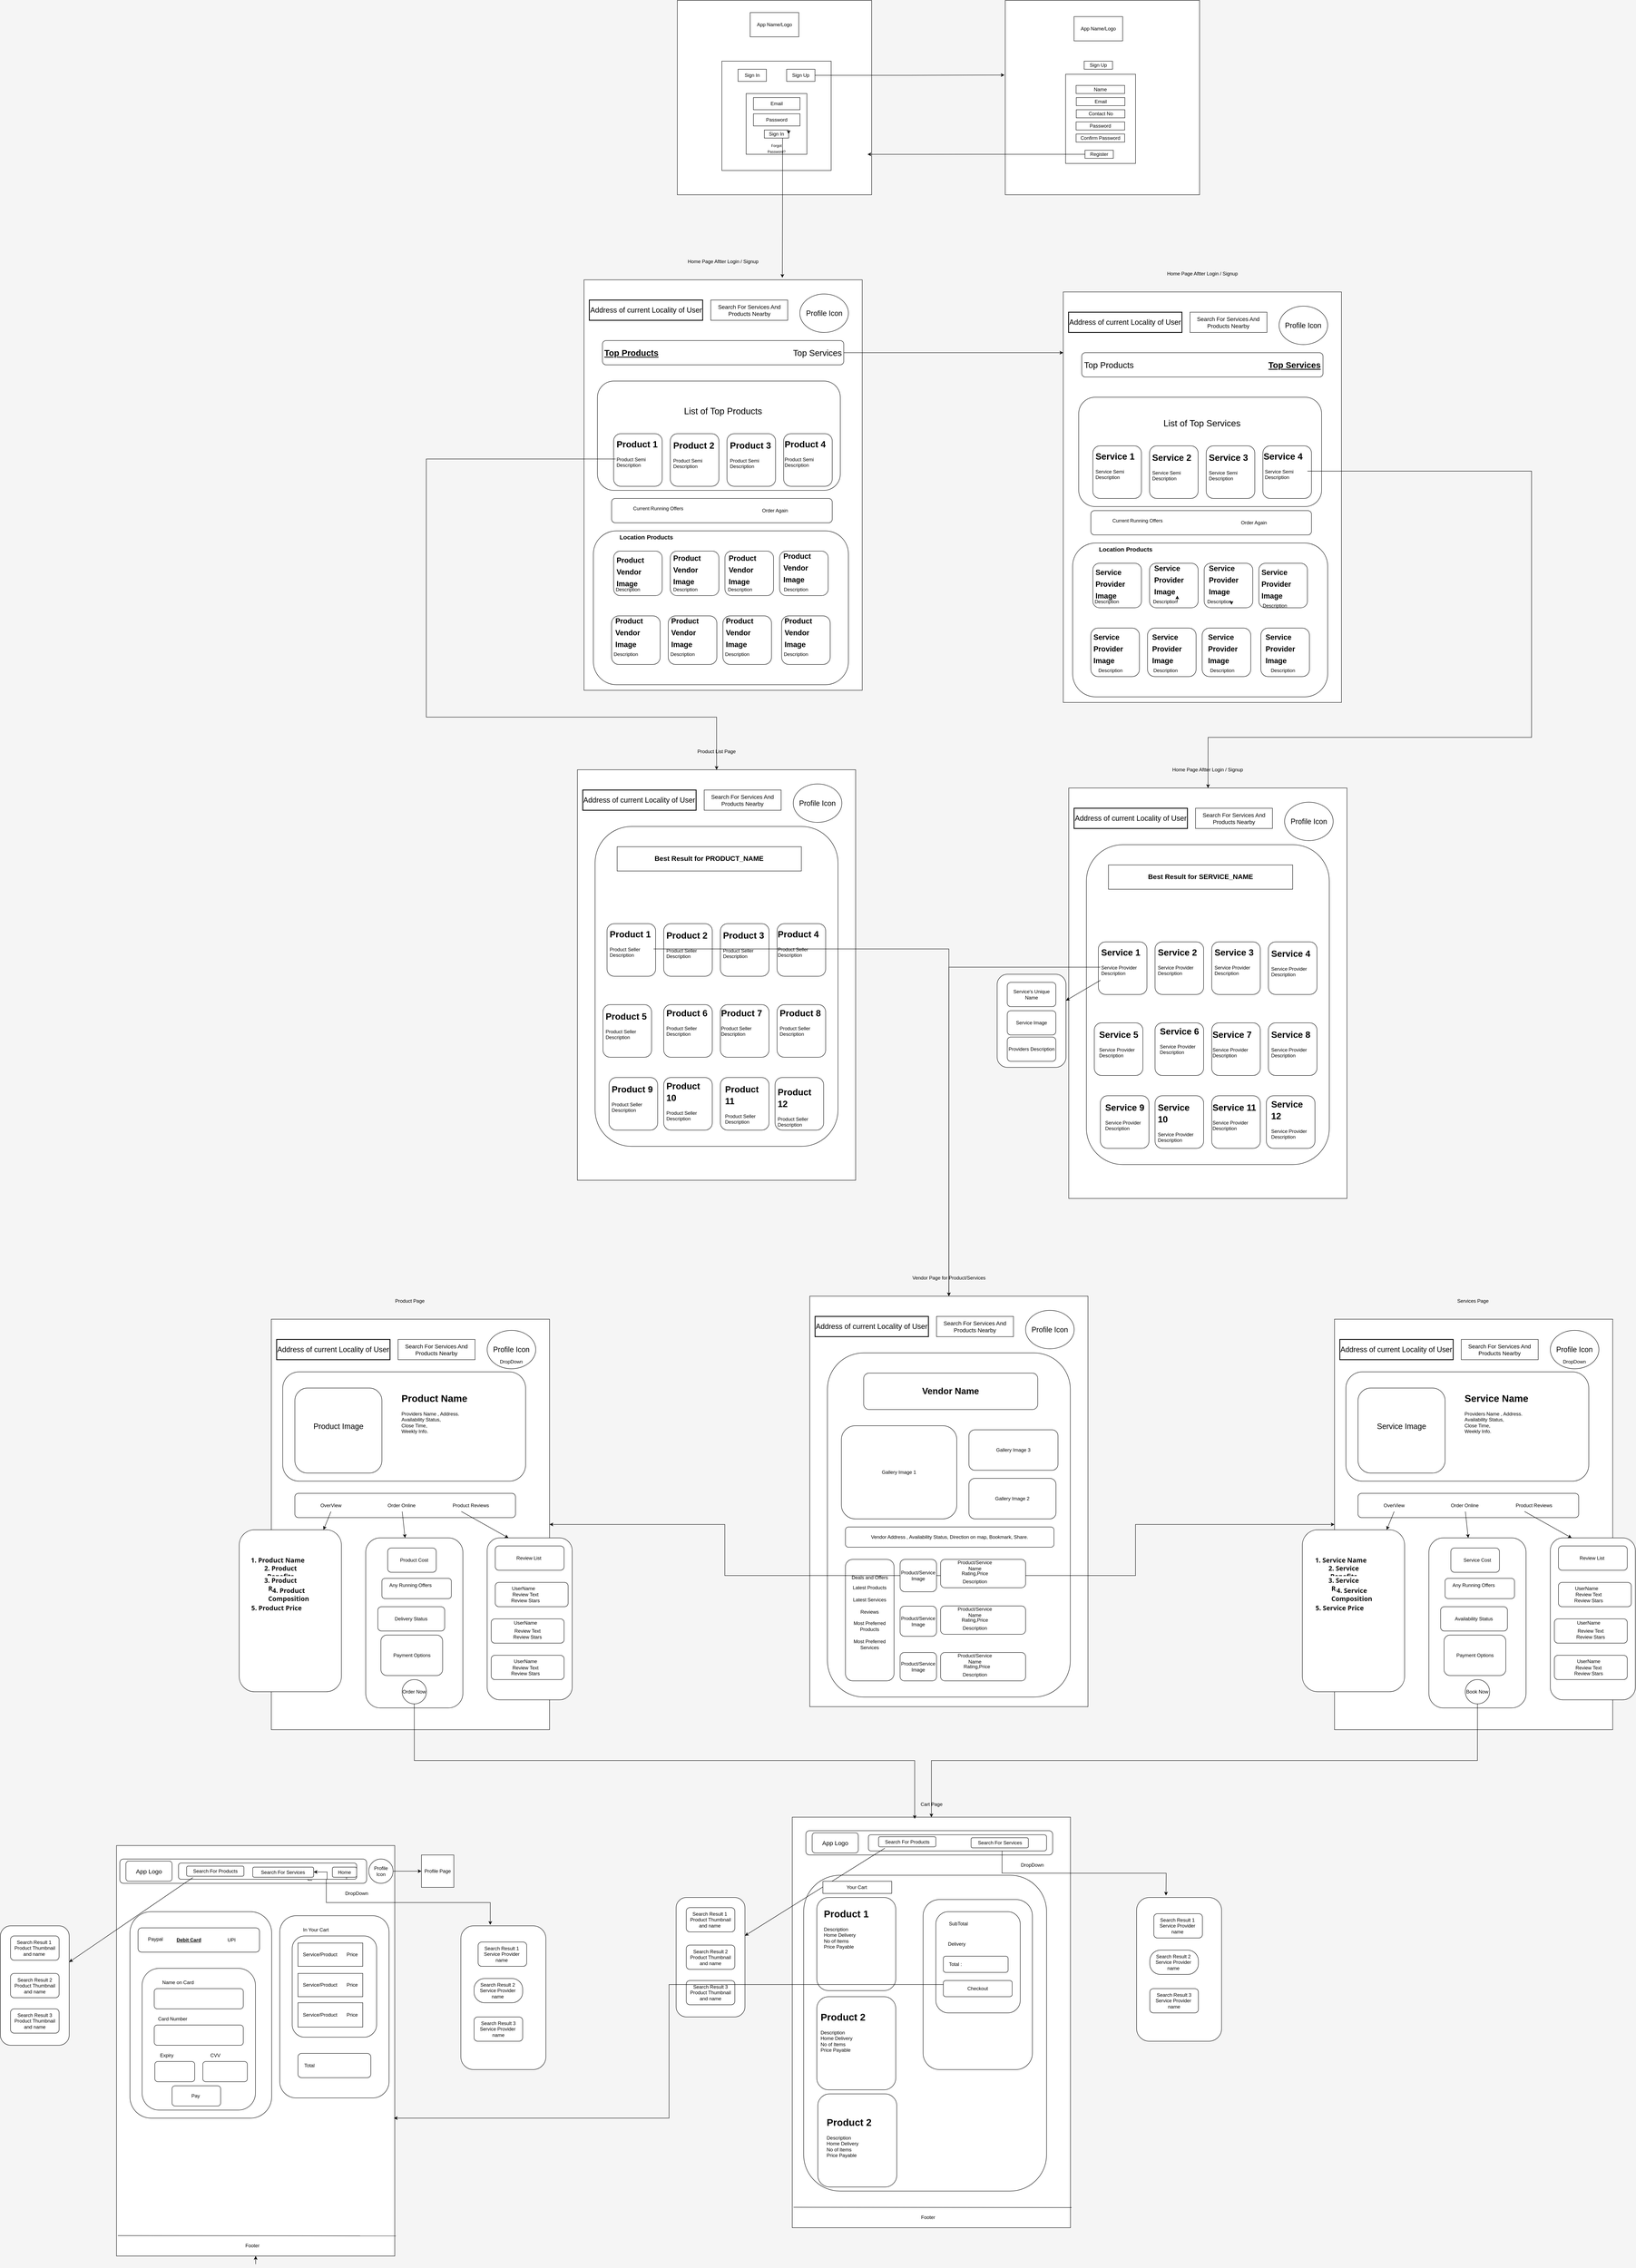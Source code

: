 <mxfile version="24.3.1" type="device">
  <diagram name="Page-1" id="HQ59dn_SEwEb2h_rpr_U">
    <mxGraphModel dx="5733" dy="3360" grid="1" gridSize="10" guides="1" tooltips="1" connect="1" arrows="1" fold="1" page="1" pageScale="1" pageWidth="850" pageHeight="1100" background="#f5f5f5" math="0" shadow="0">
      <root>
        <mxCell id="0" />
        <mxCell id="1" parent="0" />
        <mxCell id="sB9u__14FY8OSFTAFi7T-26" value="" style="rounded=0;whiteSpace=wrap;html=1;rotation=-90;" parent="1" vertex="1">
          <mxGeometry x="-769.34" y="2530" width="1013.75" height="687.19" as="geometry" />
        </mxCell>
        <mxCell id="sB9u__14FY8OSFTAFi7T-32" value="" style="rounded=1;whiteSpace=wrap;html=1;align=left;" parent="1" vertex="1">
          <mxGeometry x="-577.92" y="2510" width="599.99" height="780" as="geometry" />
        </mxCell>
        <mxCell id="sB9u__14FY8OSFTAFi7T-91" value="Cart Page" style="text;html=1;align=center;verticalAlign=middle;whiteSpace=wrap;rounded=0;" parent="1" vertex="1">
          <mxGeometry x="-452.46" y="2320" width="380" height="30" as="geometry" />
        </mxCell>
        <mxCell id="sB9u__14FY8OSFTAFi7T-93" value="DropDown" style="text;html=1;align=center;verticalAlign=middle;whiteSpace=wrap;rounded=0;" parent="1" vertex="1">
          <mxGeometry x="-42.92" y="2470" width="60" height="30" as="geometry" />
        </mxCell>
        <mxCell id="9G4B2yJPAgDf-MDbb51d-1" value="" style="rounded=1;whiteSpace=wrap;html=1;" parent="1" vertex="1">
          <mxGeometry x="-572.46" y="2400" width="609.54" height="60" as="geometry" />
        </mxCell>
        <mxCell id="9G4B2yJPAgDf-MDbb51d-2" value="Logo&amp;nbsp;" style="text;html=1;align=center;verticalAlign=middle;whiteSpace=wrap;rounded=0;" parent="1" vertex="1">
          <mxGeometry x="-556.92" y="2415" width="94" height="30" as="geometry" />
        </mxCell>
        <mxCell id="9G4B2yJPAgDf-MDbb51d-3" value="&lt;font style=&quot;font-size: 15px;&quot;&gt;App Logo&lt;/font&gt;" style="rounded=1;whiteSpace=wrap;html=1;" parent="1" vertex="1">
          <mxGeometry x="-556.92" y="2405" width="114" height="50" as="geometry" />
        </mxCell>
        <mxCell id="9G4B2yJPAgDf-MDbb51d-14" style="edgeStyle=orthogonalEdgeStyle;rounded=0;orthogonalLoop=1;jettySize=auto;html=1;exitX=0.75;exitY=1;exitDx=0;exitDy=0;" parent="1" source="9G4B2yJPAgDf-MDbb51d-4" edge="1">
          <mxGeometry relative="1" as="geometry">
            <mxPoint x="317.08" y="2560" as="targetPoint" />
          </mxGeometry>
        </mxCell>
        <mxCell id="9G4B2yJPAgDf-MDbb51d-4" value="" style="rounded=1;whiteSpace=wrap;html=1;" parent="1" vertex="1">
          <mxGeometry x="-417.93" y="2410" width="440" height="40" as="geometry" />
        </mxCell>
        <mxCell id="9G4B2yJPAgDf-MDbb51d-5" value="Search For Products" style="rounded=1;whiteSpace=wrap;html=1;" parent="1" vertex="1">
          <mxGeometry x="-392.92" y="2415" width="141.5" height="25" as="geometry" />
        </mxCell>
        <mxCell id="9G4B2yJPAgDf-MDbb51d-6" value="Search For Services" style="rounded=1;whiteSpace=wrap;html=1;" parent="1" vertex="1">
          <mxGeometry x="-164.42" y="2417.5" width="141.5" height="25" as="geometry" />
        </mxCell>
        <mxCell id="9G4B2yJPAgDf-MDbb51d-8" value="" style="rounded=1;whiteSpace=wrap;html=1;" parent="1" vertex="1">
          <mxGeometry x="-892.92" y="2565" width="170" height="295" as="geometry" />
        </mxCell>
        <mxCell id="9G4B2yJPAgDf-MDbb51d-9" value="" style="endArrow=classic;html=1;rounded=0;exitX=0.11;exitY=1.128;exitDx=0;exitDy=0;exitPerimeter=0;" parent="1" source="9G4B2yJPAgDf-MDbb51d-5" target="9G4B2yJPAgDf-MDbb51d-8" edge="1">
          <mxGeometry width="50" height="50" relative="1" as="geometry">
            <mxPoint x="-452.92" y="2610" as="sourcePoint" />
            <mxPoint x="-402.92" y="2560" as="targetPoint" />
            <Array as="points" />
          </mxGeometry>
        </mxCell>
        <mxCell id="9G4B2yJPAgDf-MDbb51d-10" value="Search Result 1&amp;nbsp;&lt;div&gt;Product Thumbnail and name&amp;nbsp;&lt;/div&gt;" style="rounded=1;whiteSpace=wrap;html=1;" parent="1" vertex="1">
          <mxGeometry x="-867.92" y="2590" width="120" height="60" as="geometry" />
        </mxCell>
        <mxCell id="9G4B2yJPAgDf-MDbb51d-11" value="Search Result 2 Product Thumbnail and name" style="rounded=1;whiteSpace=wrap;html=1;" parent="1" vertex="1">
          <mxGeometry x="-867.92" y="2682.5" width="120" height="60" as="geometry" />
        </mxCell>
        <mxCell id="9G4B2yJPAgDf-MDbb51d-12" value="Search Result 3 Product Thumbnail and name" style="rounded=1;whiteSpace=wrap;html=1;" parent="1" vertex="1">
          <mxGeometry x="-867.92" y="2770" width="120" height="60" as="geometry" />
        </mxCell>
        <mxCell id="9G4B2yJPAgDf-MDbb51d-16" value="" style="rounded=1;whiteSpace=wrap;html=1;" parent="1" vertex="1">
          <mxGeometry x="244.41" y="2565" width="210" height="355" as="geometry" />
        </mxCell>
        <mxCell id="9G4B2yJPAgDf-MDbb51d-17" value="Search Result 1&amp;nbsp;&lt;div&gt;Service Provider&amp;nbsp; name&amp;nbsp;&lt;/div&gt;" style="rounded=1;whiteSpace=wrap;html=1;" parent="1" vertex="1">
          <mxGeometry x="287.08" y="2605" width="120" height="60" as="geometry" />
        </mxCell>
        <mxCell id="9G4B2yJPAgDf-MDbb51d-19" value="Search Result 3 Service Provider&amp;nbsp; name" style="rounded=1;whiteSpace=wrap;html=1;" parent="1" vertex="1">
          <mxGeometry x="277.08" y="2790" width="120" height="60" as="geometry" />
        </mxCell>
        <mxCell id="9G4B2yJPAgDf-MDbb51d-20" value="Search Result 2&amp;nbsp;&lt;br&gt;&lt;div&gt;&lt;span style=&quot;background-color: initial;&quot;&gt;Service Provider&amp;nbsp; name&lt;/span&gt;&amp;nbsp;&lt;/div&gt;" style="rounded=1;whiteSpace=wrap;html=1;arcSize=44;" parent="1" vertex="1">
          <mxGeometry x="277.08" y="2695" width="120" height="60" as="geometry" />
        </mxCell>
        <mxCell id="9G4B2yJPAgDf-MDbb51d-21" value="" style="rounded=1;whiteSpace=wrap;html=1;" parent="1" vertex="1">
          <mxGeometry x="-545.44" y="2565" width="195.01" height="230" as="geometry" />
        </mxCell>
        <mxCell id="9G4B2yJPAgDf-MDbb51d-23" value="&lt;h1 style=&quot;margin-top: 0px;&quot;&gt;Product 1&amp;nbsp;&lt;/h1&gt;&lt;div&gt;Description&lt;/div&gt;&lt;div&gt;Home Delivery&amp;nbsp;&lt;/div&gt;&lt;div&gt;No of Items&amp;nbsp;&amp;nbsp;&lt;/div&gt;&lt;div&gt;Price Payable&lt;/div&gt;" style="text;html=1;whiteSpace=wrap;overflow=hidden;rounded=0;" parent="1" vertex="1">
          <mxGeometry x="-530.43" y="2585" width="180" height="120" as="geometry" />
        </mxCell>
        <mxCell id="9G4B2yJPAgDf-MDbb51d-25" value="" style="rounded=1;whiteSpace=wrap;html=1;" parent="1" vertex="1">
          <mxGeometry x="-545.44" y="2810" width="195.01" height="230" as="geometry" />
        </mxCell>
        <mxCell id="9G4B2yJPAgDf-MDbb51d-26" value="" style="rounded=1;whiteSpace=wrap;html=1;" parent="1" vertex="1">
          <mxGeometry x="-542.94" y="3050" width="195.01" height="230" as="geometry" />
        </mxCell>
        <mxCell id="9G4B2yJPAgDf-MDbb51d-28" value="&lt;h1 style=&quot;margin-top: 0px;&quot;&gt;Product 2&amp;nbsp;&lt;/h1&gt;&lt;div&gt;Description&lt;/div&gt;&lt;div&gt;Home Delivery&amp;nbsp;&lt;/div&gt;&lt;div&gt;No of Items&amp;nbsp;&amp;nbsp;&lt;/div&gt;&lt;div&gt;Price Payable&lt;/div&gt;" style="text;html=1;whiteSpace=wrap;overflow=hidden;rounded=0;" parent="1" vertex="1">
          <mxGeometry x="-537.93" y="2840" width="180" height="130" as="geometry" />
        </mxCell>
        <mxCell id="9G4B2yJPAgDf-MDbb51d-29" value="&lt;h1 style=&quot;margin-top: 0px;&quot;&gt;Product 2&amp;nbsp;&lt;/h1&gt;&lt;div&gt;Description&lt;/div&gt;&lt;div&gt;Home Delivery&amp;nbsp;&lt;/div&gt;&lt;div&gt;No of Items&amp;nbsp;&amp;nbsp;&lt;/div&gt;&lt;div&gt;Price Payable&lt;/div&gt;" style="text;html=1;whiteSpace=wrap;overflow=hidden;rounded=0;" parent="1" vertex="1">
          <mxGeometry x="-522.92" y="3100" width="180" height="130" as="geometry" />
        </mxCell>
        <mxCell id="9G4B2yJPAgDf-MDbb51d-30" value="Your Cart&amp;nbsp;" style="rounded=0;whiteSpace=wrap;html=1;" parent="1" vertex="1">
          <mxGeometry x="-530.43" y="2525" width="170" height="30" as="geometry" />
        </mxCell>
        <mxCell id="9G4B2yJPAgDf-MDbb51d-33" value="" style="rounded=1;whiteSpace=wrap;html=1;" parent="1" vertex="1">
          <mxGeometry x="-282.92" y="2570" width="270" height="420" as="geometry" />
        </mxCell>
        <mxCell id="9G4B2yJPAgDf-MDbb51d-34" value="" style="rounded=1;whiteSpace=wrap;html=1;" parent="1" vertex="1">
          <mxGeometry x="-251.42" y="2600" width="208.5" height="250" as="geometry" />
        </mxCell>
        <mxCell id="9G4B2yJPAgDf-MDbb51d-35" value="SubTotal&amp;nbsp;" style="text;html=1;align=center;verticalAlign=middle;whiteSpace=wrap;rounded=0;" parent="1" vertex="1">
          <mxGeometry x="-224.42" y="2615" width="60" height="30" as="geometry" />
        </mxCell>
        <mxCell id="9G4B2yJPAgDf-MDbb51d-36" value="Delivery&amp;nbsp;" style="text;html=1;align=center;verticalAlign=middle;whiteSpace=wrap;rounded=0;" parent="1" vertex="1">
          <mxGeometry x="-227.93" y="2665" width="60" height="30" as="geometry" />
        </mxCell>
        <mxCell id="9G4B2yJPAgDf-MDbb51d-37" value="Total :&amp;nbsp; &amp;nbsp; &amp;nbsp; &amp;nbsp; &amp;nbsp; &amp;nbsp; &amp;nbsp; &amp;nbsp; &amp;nbsp; &amp;nbsp; &amp;nbsp; &amp;nbsp; &amp;nbsp; &amp;nbsp; &amp;nbsp;&amp;nbsp;" style="rounded=1;whiteSpace=wrap;html=1;" parent="1" vertex="1">
          <mxGeometry x="-232.92" y="2710" width="160" height="40" as="geometry" />
        </mxCell>
        <mxCell id="9G4B2yJPAgDf-MDbb51d-38" value="Checkout" style="rounded=1;whiteSpace=wrap;html=1;" parent="1" vertex="1">
          <mxGeometry x="-232.92" y="2770" width="170" height="40" as="geometry" />
        </mxCell>
        <mxCell id="9G4B2yJPAgDf-MDbb51d-42" value="" style="endArrow=none;html=1;rounded=0;entryX=0.049;entryY=1.004;entryDx=0;entryDy=0;entryPerimeter=0;" parent="1" target="sB9u__14FY8OSFTAFi7T-26" edge="1">
          <mxGeometry width="50" height="50" relative="1" as="geometry">
            <mxPoint x="-602.92" y="3330" as="sourcePoint" />
            <mxPoint x="-162.92" y="3030" as="targetPoint" />
          </mxGeometry>
        </mxCell>
        <mxCell id="9G4B2yJPAgDf-MDbb51d-43" value="Footer" style="text;html=1;align=center;verticalAlign=middle;whiteSpace=wrap;rounded=0;" parent="1" vertex="1">
          <mxGeometry x="-597.93" y="3340" width="655.01" height="30" as="geometry" />
        </mxCell>
        <mxCell id="B_CpDAsh1I-Uy5bGZGsl-50" value="" style="rounded=0;whiteSpace=wrap;html=1;rotation=-90;" vertex="1" parent="1">
          <mxGeometry x="-2438.43" y="2600" width="1013.75" height="687.19" as="geometry" />
        </mxCell>
        <mxCell id="B_CpDAsh1I-Uy5bGZGsl-51" value="Checkout Page" style="text;html=1;align=center;verticalAlign=middle;whiteSpace=wrap;rounded=0;" vertex="1" parent="1">
          <mxGeometry x="-876.26" y="690" width="380" height="30" as="geometry" />
        </mxCell>
        <mxCell id="B_CpDAsh1I-Uy5bGZGsl-52" value="DropDown" style="text;html=1;align=center;verticalAlign=middle;whiteSpace=wrap;rounded=0;" vertex="1" parent="1">
          <mxGeometry x="-1712.01" y="2540" width="60" height="30" as="geometry" />
        </mxCell>
        <mxCell id="B_CpDAsh1I-Uy5bGZGsl-53" value="" style="rounded=1;whiteSpace=wrap;html=1;" vertex="1" parent="1">
          <mxGeometry x="-2267.02" y="2470" width="609.54" height="60" as="geometry" />
        </mxCell>
        <mxCell id="B_CpDAsh1I-Uy5bGZGsl-54" value="Logo&amp;nbsp;" style="text;html=1;align=center;verticalAlign=middle;whiteSpace=wrap;rounded=0;" vertex="1" parent="1">
          <mxGeometry x="-2226.01" y="2485" width="94" height="30" as="geometry" />
        </mxCell>
        <mxCell id="B_CpDAsh1I-Uy5bGZGsl-55" value="&lt;font style=&quot;font-size: 15px;&quot;&gt;App Logo&lt;/font&gt;" style="rounded=1;whiteSpace=wrap;html=1;" vertex="1" parent="1">
          <mxGeometry x="-2252.01" y="2475" width="114" height="50" as="geometry" />
        </mxCell>
        <mxCell id="B_CpDAsh1I-Uy5bGZGsl-56" style="edgeStyle=orthogonalEdgeStyle;rounded=0;orthogonalLoop=1;jettySize=auto;html=1;exitX=0.75;exitY=1;exitDx=0;exitDy=0;" edge="1" parent="1">
          <mxGeometry relative="1" as="geometry">
            <mxPoint x="-1352.01" y="2632.45" as="targetPoint" />
            <mxPoint x="-1792.01" y="2522.45" as="sourcePoint" />
            <Array as="points">
              <mxPoint x="-1802.01" y="2522.45" />
              <mxPoint x="-1802.01" y="2512.45" />
              <mxPoint x="-1757.01" y="2512.45" />
              <mxPoint x="-1757.01" y="2577.45" />
              <mxPoint x="-1352.01" y="2577.45" />
            </Array>
          </mxGeometry>
        </mxCell>
        <mxCell id="B_CpDAsh1I-Uy5bGZGsl-57" value="" style="rounded=1;whiteSpace=wrap;html=1;" vertex="1" parent="1">
          <mxGeometry x="-2122.01" y="2480" width="440" height="40" as="geometry" />
        </mxCell>
        <mxCell id="B_CpDAsh1I-Uy5bGZGsl-58" value="Search For Products" style="rounded=1;whiteSpace=wrap;html=1;" vertex="1" parent="1">
          <mxGeometry x="-2102.01" y="2487.5" width="141.5" height="25" as="geometry" />
        </mxCell>
        <mxCell id="B_CpDAsh1I-Uy5bGZGsl-59" style="edgeStyle=orthogonalEdgeStyle;rounded=0;orthogonalLoop=1;jettySize=auto;html=1;exitX=0.25;exitY=1;exitDx=0;exitDy=0;" edge="1" parent="1" source="B_CpDAsh1I-Uy5bGZGsl-60" target="B_CpDAsh1I-Uy5bGZGsl-74">
          <mxGeometry relative="1" as="geometry">
            <Array as="points">
              <mxPoint x="-1707.01" y="2520" />
              <mxPoint x="-1755.01" y="2520" />
              <mxPoint x="-1755.01" y="2502" />
            </Array>
          </mxGeometry>
        </mxCell>
        <mxCell id="B_CpDAsh1I-Uy5bGZGsl-60" value="Home" style="rounded=1;whiteSpace=wrap;html=1;" vertex="1" parent="1">
          <mxGeometry x="-1742.01" y="2490" width="60" height="25" as="geometry" />
        </mxCell>
        <mxCell id="B_CpDAsh1I-Uy5bGZGsl-61" value="" style="rounded=1;whiteSpace=wrap;html=1;" vertex="1" parent="1">
          <mxGeometry x="-2562.01" y="2635" width="170" height="295" as="geometry" />
        </mxCell>
        <mxCell id="B_CpDAsh1I-Uy5bGZGsl-62" value="" style="endArrow=classic;html=1;rounded=0;exitX=0.11;exitY=1.128;exitDx=0;exitDy=0;exitPerimeter=0;" edge="1" parent="1" source="B_CpDAsh1I-Uy5bGZGsl-58" target="B_CpDAsh1I-Uy5bGZGsl-61">
          <mxGeometry width="50" height="50" relative="1" as="geometry">
            <mxPoint x="-2122.01" y="2680" as="sourcePoint" />
            <mxPoint x="-2072.01" y="2630" as="targetPoint" />
            <Array as="points" />
          </mxGeometry>
        </mxCell>
        <mxCell id="B_CpDAsh1I-Uy5bGZGsl-63" value="Search Result 1&amp;nbsp;&lt;div&gt;Product Thumbnail and name&amp;nbsp;&lt;/div&gt;" style="rounded=1;whiteSpace=wrap;html=1;" vertex="1" parent="1">
          <mxGeometry x="-2537.01" y="2660" width="120" height="60" as="geometry" />
        </mxCell>
        <mxCell id="B_CpDAsh1I-Uy5bGZGsl-64" value="Search Result 2 Product Thumbnail and name" style="rounded=1;whiteSpace=wrap;html=1;" vertex="1" parent="1">
          <mxGeometry x="-2537.01" y="2752.5" width="120" height="60" as="geometry" />
        </mxCell>
        <mxCell id="B_CpDAsh1I-Uy5bGZGsl-65" value="Search Result 3 Product Thumbnail and name" style="rounded=1;whiteSpace=wrap;html=1;" vertex="1" parent="1">
          <mxGeometry x="-2537.01" y="2840" width="120" height="60" as="geometry" />
        </mxCell>
        <mxCell id="B_CpDAsh1I-Uy5bGZGsl-66" value="" style="rounded=1;whiteSpace=wrap;html=1;" vertex="1" parent="1">
          <mxGeometry x="-1424.68" y="2635" width="210" height="355" as="geometry" />
        </mxCell>
        <mxCell id="B_CpDAsh1I-Uy5bGZGsl-67" value="Search Result 1&amp;nbsp;&lt;div&gt;Service Provider&amp;nbsp; name&amp;nbsp;&lt;/div&gt;" style="rounded=1;whiteSpace=wrap;html=1;" vertex="1" parent="1">
          <mxGeometry x="-1382.01" y="2675" width="120" height="60" as="geometry" />
        </mxCell>
        <mxCell id="B_CpDAsh1I-Uy5bGZGsl-68" value="Search Result 3 Service Provider&amp;nbsp; name" style="rounded=1;whiteSpace=wrap;html=1;" vertex="1" parent="1">
          <mxGeometry x="-1392.01" y="2860" width="120" height="60" as="geometry" />
        </mxCell>
        <mxCell id="B_CpDAsh1I-Uy5bGZGsl-69" value="Search Result 2&amp;nbsp;&lt;br&gt;&lt;div&gt;&lt;span style=&quot;background-color: initial;&quot;&gt;Service Provider&amp;nbsp; name&lt;/span&gt;&amp;nbsp;&lt;/div&gt;" style="rounded=1;whiteSpace=wrap;html=1;arcSize=44;" vertex="1" parent="1">
          <mxGeometry x="-1392.01" y="2765" width="120" height="60" as="geometry" />
        </mxCell>
        <mxCell id="B_CpDAsh1I-Uy5bGZGsl-70" value="" style="rounded=1;whiteSpace=wrap;html=1;" vertex="1" parent="1">
          <mxGeometry x="-1872.01" y="2610" width="270" height="450" as="geometry" />
        </mxCell>
        <mxCell id="B_CpDAsh1I-Uy5bGZGsl-71" value="" style="rounded=1;whiteSpace=wrap;html=1;" vertex="1" parent="1">
          <mxGeometry x="-1841.26" y="2660" width="208.5" height="250" as="geometry" />
        </mxCell>
        <mxCell id="B_CpDAsh1I-Uy5bGZGsl-72" value="" style="endArrow=none;html=1;rounded=0;entryX=0.049;entryY=1.004;entryDx=0;entryDy=0;entryPerimeter=0;" edge="1" parent="1" target="B_CpDAsh1I-Uy5bGZGsl-50">
          <mxGeometry width="50" height="50" relative="1" as="geometry">
            <mxPoint x="-2272.01" y="3400" as="sourcePoint" />
            <mxPoint x="-1832.01" y="3100" as="targetPoint" />
          </mxGeometry>
        </mxCell>
        <mxCell id="B_CpDAsh1I-Uy5bGZGsl-73" value="Footer" style="text;html=1;align=center;verticalAlign=middle;whiteSpace=wrap;rounded=0;" vertex="1" parent="1">
          <mxGeometry x="-2267.02" y="3410" width="655.01" height="30" as="geometry" />
        </mxCell>
        <mxCell id="B_CpDAsh1I-Uy5bGZGsl-74" value="Search For Services" style="rounded=1;whiteSpace=wrap;html=1;" vertex="1" parent="1">
          <mxGeometry x="-1938.74" y="2490" width="150.46" height="25" as="geometry" />
        </mxCell>
        <mxCell id="B_CpDAsh1I-Uy5bGZGsl-75" value="Profile Icon" style="ellipse;whiteSpace=wrap;html=1;" vertex="1" parent="1">
          <mxGeometry x="-1652.01" y="2470" width="60" height="60" as="geometry" />
        </mxCell>
        <mxCell id="B_CpDAsh1I-Uy5bGZGsl-76" value="" style="endArrow=classic;html=1;rounded=0;" edge="1" parent="1" source="B_CpDAsh1I-Uy5bGZGsl-75" target="B_CpDAsh1I-Uy5bGZGsl-77">
          <mxGeometry width="50" height="50" relative="1" as="geometry">
            <mxPoint x="-1912.01" y="2660" as="sourcePoint" />
            <mxPoint x="-1482.01" y="2500" as="targetPoint" />
          </mxGeometry>
        </mxCell>
        <mxCell id="B_CpDAsh1I-Uy5bGZGsl-77" value="Profile Page" style="whiteSpace=wrap;html=1;aspect=fixed;" vertex="1" parent="1">
          <mxGeometry x="-1522.01" y="2460" width="80" height="80" as="geometry" />
        </mxCell>
        <mxCell id="B_CpDAsh1I-Uy5bGZGsl-78" value="Service/Product&amp;nbsp; &amp;nbsp; &amp;nbsp; &amp;nbsp;Price" style="rounded=0;whiteSpace=wrap;html=1;" vertex="1" parent="1">
          <mxGeometry x="-1827.01" y="2677.5" width="160" height="57.5" as="geometry" />
        </mxCell>
        <mxCell id="B_CpDAsh1I-Uy5bGZGsl-79" value="Service/Product&amp;nbsp; &amp;nbsp; &amp;nbsp; &amp;nbsp;Price" style="rounded=0;whiteSpace=wrap;html=1;" vertex="1" parent="1">
          <mxGeometry x="-1827.01" y="2752.5" width="160" height="57.5" as="geometry" />
        </mxCell>
        <mxCell id="B_CpDAsh1I-Uy5bGZGsl-80" value="Service/Product&amp;nbsp; &amp;nbsp; &amp;nbsp; &amp;nbsp;Price" style="rounded=0;whiteSpace=wrap;html=1;" vertex="1" parent="1">
          <mxGeometry x="-1827.01" y="2825" width="160" height="60" as="geometry" />
        </mxCell>
        <mxCell id="B_CpDAsh1I-Uy5bGZGsl-81" value="Total&amp;nbsp; &amp;nbsp; &amp;nbsp; &amp;nbsp; &amp;nbsp; &amp;nbsp; &amp;nbsp; &amp;nbsp; &amp;nbsp; &amp;nbsp; &amp;nbsp; &amp;nbsp; &amp;nbsp; &amp;nbsp; &amp;nbsp; &amp;nbsp; &amp;nbsp; &amp;nbsp; &amp;nbsp;" style="rounded=1;whiteSpace=wrap;html=1;" vertex="1" parent="1">
          <mxGeometry x="-1827.01" y="2950" width="180" height="60" as="geometry" />
        </mxCell>
        <mxCell id="B_CpDAsh1I-Uy5bGZGsl-82" value="In Your Cart&amp;nbsp;" style="text;html=1;align=center;verticalAlign=middle;whiteSpace=wrap;rounded=0;" vertex="1" parent="1">
          <mxGeometry x="-1841.26" y="2630" width="120" height="30" as="geometry" />
        </mxCell>
        <mxCell id="B_CpDAsh1I-Uy5bGZGsl-83" value="" style="rounded=1;whiteSpace=wrap;html=1;" vertex="1" parent="1">
          <mxGeometry x="-2242.01" y="2600" width="350" height="510" as="geometry" />
        </mxCell>
        <mxCell id="B_CpDAsh1I-Uy5bGZGsl-84" style="edgeStyle=orthogonalEdgeStyle;rounded=0;orthogonalLoop=1;jettySize=auto;html=1;exitX=0;exitY=0.5;exitDx=0;exitDy=0;" edge="1" parent="1" source="B_CpDAsh1I-Uy5bGZGsl-50" target="B_CpDAsh1I-Uy5bGZGsl-50">
          <mxGeometry relative="1" as="geometry" />
        </mxCell>
        <mxCell id="B_CpDAsh1I-Uy5bGZGsl-85" value="" style="rounded=1;whiteSpace=wrap;html=1;" vertex="1" parent="1">
          <mxGeometry x="-2222.01" y="2640" width="300" height="60" as="geometry" />
        </mxCell>
        <mxCell id="B_CpDAsh1I-Uy5bGZGsl-86" value="&#xa;&lt;span style=&quot;color: rgb(0, 0, 0); font-family: Helvetica; font-size: 12px; font-style: normal; font-variant-ligatures: normal; font-variant-caps: normal; font-weight: 400; letter-spacing: normal; orphans: 2; text-align: center; text-indent: 0px; text-transform: none; widows: 2; word-spacing: 0px; -webkit-text-stroke-width: 0px; white-space: normal; background-color: rgb(251, 251, 251); text-decoration-thickness: initial; text-decoration-style: initial; text-decoration-color: initial; display: inline !important; float: none;&quot;&gt;Paypal&lt;/span&gt;&#xa;&#xa;" style="text;strokeColor=none;align=center;fillColor=none;html=1;verticalAlign=middle;whiteSpace=wrap;rounded=0;" vertex="1" parent="1">
          <mxGeometry x="-2209.01" y="2660" width="60" height="30" as="geometry" />
        </mxCell>
        <mxCell id="B_CpDAsh1I-Uy5bGZGsl-87" value="&lt;b&gt;&lt;u&gt;Debit Card&lt;/u&gt;&lt;/b&gt;" style="text;html=1;align=center;verticalAlign=middle;resizable=0;points=[];autosize=1;strokeColor=none;fillColor=none;" vertex="1" parent="1">
          <mxGeometry x="-2136.55" y="2655" width="80" height="30" as="geometry" />
        </mxCell>
        <mxCell id="B_CpDAsh1I-Uy5bGZGsl-88" value="UPI" style="text;html=1;align=center;verticalAlign=middle;whiteSpace=wrap;rounded=0;" vertex="1" parent="1">
          <mxGeometry x="-2022.01" y="2655" width="61.5" height="30" as="geometry" />
        </mxCell>
        <mxCell id="B_CpDAsh1I-Uy5bGZGsl-89" value="" style="rounded=1;whiteSpace=wrap;html=1;" vertex="1" parent="1">
          <mxGeometry x="-2212.01" y="2740" width="280" height="350" as="geometry" />
        </mxCell>
        <mxCell id="B_CpDAsh1I-Uy5bGZGsl-90" value="" style="rounded=1;whiteSpace=wrap;html=1;" vertex="1" parent="1">
          <mxGeometry x="-2182.01" y="2790" width="220" height="50" as="geometry" />
        </mxCell>
        <mxCell id="B_CpDAsh1I-Uy5bGZGsl-91" value="" style="rounded=1;whiteSpace=wrap;html=1;" vertex="1" parent="1">
          <mxGeometry x="-2182.01" y="2880" width="220" height="50" as="geometry" />
        </mxCell>
        <mxCell id="B_CpDAsh1I-Uy5bGZGsl-92" value="" style="rounded=1;whiteSpace=wrap;html=1;" vertex="1" parent="1">
          <mxGeometry x="-2180.51" y="2970" width="98.5" height="50" as="geometry" />
        </mxCell>
        <mxCell id="B_CpDAsh1I-Uy5bGZGsl-93" value="Name on Card&amp;nbsp;" style="text;html=1;align=center;verticalAlign=middle;whiteSpace=wrap;rounded=0;" vertex="1" parent="1">
          <mxGeometry x="-2180.51" y="2760" width="118.5" height="30" as="geometry" />
        </mxCell>
        <mxCell id="B_CpDAsh1I-Uy5bGZGsl-94" value="Card Number" style="text;html=1;align=center;verticalAlign=middle;whiteSpace=wrap;rounded=0;" vertex="1" parent="1">
          <mxGeometry x="-2180.51" y="2850" width="88.5" height="30" as="geometry" />
        </mxCell>
        <mxCell id="B_CpDAsh1I-Uy5bGZGsl-95" value="Expiry" style="text;html=1;align=center;verticalAlign=middle;whiteSpace=wrap;rounded=0;" vertex="1" parent="1">
          <mxGeometry x="-2180.51" y="2940" width="60" height="30" as="geometry" />
        </mxCell>
        <mxCell id="B_CpDAsh1I-Uy5bGZGsl-96" value="" style="rounded=1;whiteSpace=wrap;html=1;" vertex="1" parent="1">
          <mxGeometry x="-2062.01" y="2970" width="110" height="50" as="geometry" />
        </mxCell>
        <mxCell id="B_CpDAsh1I-Uy5bGZGsl-97" value="CVV" style="text;html=1;align=center;verticalAlign=middle;whiteSpace=wrap;rounded=0;" vertex="1" parent="1">
          <mxGeometry x="-2061.26" y="2940" width="60" height="30" as="geometry" />
        </mxCell>
        <mxCell id="B_CpDAsh1I-Uy5bGZGsl-98" value="Pay&amp;nbsp;" style="rounded=1;whiteSpace=wrap;html=1;" vertex="1" parent="1">
          <mxGeometry x="-2138.01" y="3030" width="120" height="50" as="geometry" />
        </mxCell>
        <mxCell id="B_CpDAsh1I-Uy5bGZGsl-99" value="" style="whiteSpace=wrap;html=1;aspect=fixed;" vertex="1" parent="1">
          <mxGeometry x="-80" y="-2120" width="480" height="480" as="geometry" />
        </mxCell>
        <mxCell id="B_CpDAsh1I-Uy5bGZGsl-100" value="App Name/Logo" style="rounded=0;whiteSpace=wrap;html=1;" vertex="1" parent="1">
          <mxGeometry x="90" y="-2080" width="120" height="60" as="geometry" />
        </mxCell>
        <mxCell id="B_CpDAsh1I-Uy5bGZGsl-101" value="" style="rounded=0;whiteSpace=wrap;html=1;rotation=-90;" vertex="1" parent="1">
          <mxGeometry x="45.38" y="-1913.87" width="220.25" height="172.81" as="geometry" />
        </mxCell>
        <mxCell id="B_CpDAsh1I-Uy5bGZGsl-102" value="Sign Up" style="rounded=0;whiteSpace=wrap;html=1;" vertex="1" parent="1">
          <mxGeometry x="115" y="-1970" width="70" height="20" as="geometry" />
        </mxCell>
        <mxCell id="B_CpDAsh1I-Uy5bGZGsl-103" value="Name" style="rounded=0;whiteSpace=wrap;html=1;" vertex="1" parent="1">
          <mxGeometry x="95" y="-1910" width="120" height="20" as="geometry" />
        </mxCell>
        <mxCell id="B_CpDAsh1I-Uy5bGZGsl-104" value="Email" style="rounded=0;whiteSpace=wrap;html=1;" vertex="1" parent="1">
          <mxGeometry x="95.5" y="-1880" width="120" height="20" as="geometry" />
        </mxCell>
        <mxCell id="B_CpDAsh1I-Uy5bGZGsl-105" value="Confirm Password" style="rounded=0;whiteSpace=wrap;html=1;" vertex="1" parent="1">
          <mxGeometry x="95" y="-1790" width="120" height="20" as="geometry" />
        </mxCell>
        <mxCell id="B_CpDAsh1I-Uy5bGZGsl-106" value="Password" style="rounded=0;whiteSpace=wrap;html=1;" vertex="1" parent="1">
          <mxGeometry x="95" y="-1820" width="120" height="20" as="geometry" />
        </mxCell>
        <mxCell id="B_CpDAsh1I-Uy5bGZGsl-107" value="Contact No" style="rounded=0;whiteSpace=wrap;html=1;" vertex="1" parent="1">
          <mxGeometry x="95.5" y="-1850" width="120" height="20" as="geometry" />
        </mxCell>
        <mxCell id="B_CpDAsh1I-Uy5bGZGsl-108" value="Register" style="rounded=0;whiteSpace=wrap;html=1;" vertex="1" parent="1">
          <mxGeometry x="117" y="-1750" width="70" height="20" as="geometry" />
        </mxCell>
        <mxCell id="B_CpDAsh1I-Uy5bGZGsl-109" value="" style="whiteSpace=wrap;html=1;aspect=fixed;" vertex="1" parent="1">
          <mxGeometry x="-890" y="-2120" width="480" height="480" as="geometry" />
        </mxCell>
        <mxCell id="B_CpDAsh1I-Uy5bGZGsl-110" value="App Name/Logo" style="rounded=0;whiteSpace=wrap;html=1;" vertex="1" parent="1">
          <mxGeometry x="-710" y="-2090" width="120" height="60" as="geometry" />
        </mxCell>
        <mxCell id="B_CpDAsh1I-Uy5bGZGsl-111" value="" style="whiteSpace=wrap;html=1;aspect=fixed;" vertex="1" parent="1">
          <mxGeometry x="-780" y="-1970" width="270" height="270" as="geometry" />
        </mxCell>
        <mxCell id="B_CpDAsh1I-Uy5bGZGsl-112" value="" style="rounded=0;whiteSpace=wrap;html=1;" vertex="1" parent="1">
          <mxGeometry x="-740" y="-1950" width="70" height="30" as="geometry" />
        </mxCell>
        <mxCell id="B_CpDAsh1I-Uy5bGZGsl-113" value="Sign In" style="text;html=1;align=center;verticalAlign=middle;whiteSpace=wrap;rounded=0;" vertex="1" parent="1">
          <mxGeometry x="-735" y="-1950" width="60" height="30" as="geometry" />
        </mxCell>
        <mxCell id="B_CpDAsh1I-Uy5bGZGsl-114" value="Sign Up" style="rounded=0;whiteSpace=wrap;html=1;" vertex="1" parent="1">
          <mxGeometry x="-620" y="-1950" width="70" height="30" as="geometry" />
        </mxCell>
        <mxCell id="B_CpDAsh1I-Uy5bGZGsl-115" value="" style="whiteSpace=wrap;html=1;aspect=fixed;" vertex="1" parent="1">
          <mxGeometry x="-720" y="-1890" width="150" height="150" as="geometry" />
        </mxCell>
        <mxCell id="B_CpDAsh1I-Uy5bGZGsl-116" value="Email" style="rounded=0;whiteSpace=wrap;html=1;" vertex="1" parent="1">
          <mxGeometry x="-702" y="-1880" width="115" height="30" as="geometry" />
        </mxCell>
        <mxCell id="B_CpDAsh1I-Uy5bGZGsl-117" value="Password" style="rounded=0;whiteSpace=wrap;html=1;" vertex="1" parent="1">
          <mxGeometry x="-702" y="-1840" width="115" height="30" as="geometry" />
        </mxCell>
        <mxCell id="B_CpDAsh1I-Uy5bGZGsl-118" value="Sign In" style="rounded=0;whiteSpace=wrap;html=1;" vertex="1" parent="1">
          <mxGeometry x="-675" y="-1800" width="60" height="20" as="geometry" />
        </mxCell>
        <mxCell id="B_CpDAsh1I-Uy5bGZGsl-119" style="edgeStyle=orthogonalEdgeStyle;rounded=0;orthogonalLoop=1;jettySize=auto;html=1;exitX=0.5;exitY=0;exitDx=0;exitDy=0;entryX=1;entryY=0.5;entryDx=0;entryDy=0;" edge="1" parent="1" source="B_CpDAsh1I-Uy5bGZGsl-118" target="B_CpDAsh1I-Uy5bGZGsl-118">
          <mxGeometry relative="1" as="geometry" />
        </mxCell>
        <mxCell id="B_CpDAsh1I-Uy5bGZGsl-120" value="&lt;font style=&quot;font-size: 9px;&quot;&gt;Forgot Password?&lt;/font&gt;" style="text;html=1;align=center;verticalAlign=middle;whiteSpace=wrap;rounded=0;strokeWidth=0;" vertex="1" parent="1">
          <mxGeometry x="-670" y="-1760" width="50" height="10" as="geometry" />
        </mxCell>
        <mxCell id="B_CpDAsh1I-Uy5bGZGsl-121" value="" style="rounded=0;whiteSpace=wrap;html=1;rotation=-90;" vertex="1" parent="1">
          <mxGeometry x="-1283.75" y="-1266.73" width="1013.75" height="687.19" as="geometry" />
        </mxCell>
        <mxCell id="B_CpDAsh1I-Uy5bGZGsl-122" value="&lt;font style=&quot;font-size: 18px;&quot;&gt;Address of current Locality of User&lt;/font&gt;" style="rounded=0;whiteSpace=wrap;html=1;strokeWidth=2;" vertex="1" parent="1">
          <mxGeometry x="-1107.34" y="-1380" width="280" height="50" as="geometry" />
        </mxCell>
        <mxCell id="B_CpDAsh1I-Uy5bGZGsl-123" value="&lt;font style=&quot;font-size: 14px;&quot;&gt;Search For Services And Products Nearby&lt;/font&gt;" style="rounded=0;whiteSpace=wrap;html=1;" vertex="1" parent="1">
          <mxGeometry x="-807.34" y="-1380" width="190" height="50" as="geometry" />
        </mxCell>
        <mxCell id="B_CpDAsh1I-Uy5bGZGsl-124" value="&lt;font style=&quot;font-size: 18px;&quot;&gt;Profile Icon&lt;/font&gt;" style="ellipse;whiteSpace=wrap;html=1;" vertex="1" parent="1">
          <mxGeometry x="-587.34" y="-1395" width="120" height="95" as="geometry" />
        </mxCell>
        <mxCell id="B_CpDAsh1I-Uy5bGZGsl-125" value="&lt;font style=&quot;font-size: 21px;&quot;&gt;&lt;b&gt;&lt;u&gt;Top Products&lt;/u&gt;&lt;/b&gt;&amp;nbsp; &amp;nbsp; &amp;nbsp; &amp;nbsp; &amp;nbsp; &amp;nbsp; &amp;nbsp; &amp;nbsp; &amp;nbsp; &amp;nbsp; &amp;nbsp; &amp;nbsp; &amp;nbsp; &amp;nbsp; &amp;nbsp; &amp;nbsp; &amp;nbsp; &amp;nbsp; &amp;nbsp; &amp;nbsp; &amp;nbsp; &amp;nbsp; &amp;nbsp; &amp;nbsp; &amp;nbsp; &amp;nbsp; &amp;nbsp; &amp;nbsp; &amp;nbsp;Top Services&lt;/font&gt;" style="rounded=1;whiteSpace=wrap;html=1;" vertex="1" parent="1">
          <mxGeometry x="-1074.88" y="-1280" width="596" height="60" as="geometry" />
        </mxCell>
        <mxCell id="B_CpDAsh1I-Uy5bGZGsl-126" value="" style="rounded=1;whiteSpace=wrap;html=1;align=left;" vertex="1" parent="1">
          <mxGeometry x="-1087.34" y="-1180" width="599.99" height="270" as="geometry" />
        </mxCell>
        <mxCell id="B_CpDAsh1I-Uy5bGZGsl-127" value="&lt;font style=&quot;font-size: 22px;&quot;&gt;List of Top Products&lt;/font&gt;" style="text;html=1;align=center;verticalAlign=middle;whiteSpace=wrap;rounded=0;" vertex="1" parent="1">
          <mxGeometry x="-1047.34" y="-1120" width="540" height="30" as="geometry" />
        </mxCell>
        <mxCell id="B_CpDAsh1I-Uy5bGZGsl-128" value="" style="rounded=1;whiteSpace=wrap;html=1;" vertex="1" parent="1">
          <mxGeometry x="-1047.34" y="-1050" width="120" height="130" as="geometry" />
        </mxCell>
        <mxCell id="B_CpDAsh1I-Uy5bGZGsl-129" value="" style="rounded=1;whiteSpace=wrap;html=1;" vertex="1" parent="1">
          <mxGeometry x="-627.34" y="-1050" width="120" height="130" as="geometry" />
        </mxCell>
        <mxCell id="B_CpDAsh1I-Uy5bGZGsl-130" value="" style="rounded=1;whiteSpace=wrap;html=1;" vertex="1" parent="1">
          <mxGeometry x="-767.34" y="-1050" width="120" height="130" as="geometry" />
        </mxCell>
        <mxCell id="B_CpDAsh1I-Uy5bGZGsl-131" value="" style="rounded=1;whiteSpace=wrap;html=1;" vertex="1" parent="1">
          <mxGeometry x="-907.34" y="-1050" width="120" height="130" as="geometry" />
        </mxCell>
        <mxCell id="B_CpDAsh1I-Uy5bGZGsl-417" style="edgeStyle=orthogonalEdgeStyle;rounded=0;orthogonalLoop=1;jettySize=auto;html=1;" edge="1" parent="1" source="B_CpDAsh1I-Uy5bGZGsl-132" target="B_CpDAsh1I-Uy5bGZGsl-220">
          <mxGeometry relative="1" as="geometry">
            <Array as="points">
              <mxPoint x="-1510" y="-988" />
              <mxPoint x="-1510" y="-350" />
              <mxPoint x="-793" y="-350" />
            </Array>
          </mxGeometry>
        </mxCell>
        <mxCell id="B_CpDAsh1I-Uy5bGZGsl-132" value="&lt;h1 style=&quot;margin-top: 0px;&quot;&gt;&lt;font style=&quot;font-size: 22px;&quot;&gt;Product 1&lt;/font&gt;&lt;/h1&gt;&lt;div&gt;Product Semi Description&lt;/div&gt;" style="text;html=1;whiteSpace=wrap;overflow=hidden;rounded=0;" vertex="1" parent="1">
          <mxGeometry x="-1042.34" y="-1045" width="110" height="115" as="geometry" />
        </mxCell>
        <mxCell id="B_CpDAsh1I-Uy5bGZGsl-133" value="&lt;h1 style=&quot;margin-top: 0px;&quot;&gt;&lt;font style=&quot;font-size: 22px;&quot;&gt;Product 4&lt;/font&gt;&lt;/h1&gt;&lt;div&gt;Product Semi Description&lt;/div&gt;" style="text;html=1;whiteSpace=wrap;overflow=hidden;rounded=0;" vertex="1" parent="1">
          <mxGeometry x="-627.34" y="-1045" width="110" height="115" as="geometry" />
        </mxCell>
        <mxCell id="B_CpDAsh1I-Uy5bGZGsl-134" value="&lt;h1 style=&quot;margin-top: 0px;&quot;&gt;&lt;font style=&quot;font-size: 22px;&quot;&gt;Product 3&lt;/font&gt;&lt;/h1&gt;&lt;div&gt;Product Semi Description&lt;/div&gt;" style="text;html=1;whiteSpace=wrap;overflow=hidden;rounded=0;" vertex="1" parent="1">
          <mxGeometry x="-762.34" y="-1042.5" width="110" height="115" as="geometry" />
        </mxCell>
        <mxCell id="B_CpDAsh1I-Uy5bGZGsl-135" value="&lt;h1 style=&quot;margin-top: 0px;&quot;&gt;&lt;font style=&quot;font-size: 22px;&quot;&gt;Product 2&lt;/font&gt;&lt;/h1&gt;&lt;div&gt;Product Semi Description&lt;/div&gt;" style="text;html=1;whiteSpace=wrap;overflow=hidden;rounded=0;" vertex="1" parent="1">
          <mxGeometry x="-902.34" y="-1042.5" width="110" height="115" as="geometry" />
        </mxCell>
        <mxCell id="B_CpDAsh1I-Uy5bGZGsl-136" value="" style="rounded=1;whiteSpace=wrap;html=1;" vertex="1" parent="1">
          <mxGeometry x="-1097.34" y="-810" width="630" height="380" as="geometry" />
        </mxCell>
        <mxCell id="B_CpDAsh1I-Uy5bGZGsl-137" value="&lt;font style=&quot;&quot;&gt;&lt;b style=&quot;&quot;&gt;&lt;font style=&quot;font-size: 15px;&quot;&gt;Location&lt;/font&gt;&lt;/b&gt;&lt;span style=&quot;font-size: 16px;&quot;&gt; &lt;/span&gt;&lt;font style=&quot;font-size: 15px;&quot;&gt;&lt;b&gt;Products&lt;/b&gt;&lt;/font&gt;&lt;/font&gt;" style="text;html=1;align=center;verticalAlign=middle;whiteSpace=wrap;rounded=0;" vertex="1" parent="1">
          <mxGeometry x="-1033.84" y="-810" width="135" height="30" as="geometry" />
        </mxCell>
        <mxCell id="B_CpDAsh1I-Uy5bGZGsl-138" value="" style="rounded=1;whiteSpace=wrap;html=1;" vertex="1" parent="1">
          <mxGeometry x="-1047.34" y="-760" width="120" height="110" as="geometry" />
        </mxCell>
        <mxCell id="B_CpDAsh1I-Uy5bGZGsl-139" value="" style="rounded=1;whiteSpace=wrap;html=1;" vertex="1" parent="1">
          <mxGeometry x="-632.34" y="-600" width="120" height="120" as="geometry" />
        </mxCell>
        <mxCell id="B_CpDAsh1I-Uy5bGZGsl-140" value="" style="rounded=1;whiteSpace=wrap;html=1;" vertex="1" parent="1">
          <mxGeometry x="-777.34" y="-600" width="120" height="120" as="geometry" />
        </mxCell>
        <mxCell id="B_CpDAsh1I-Uy5bGZGsl-141" value="" style="rounded=1;whiteSpace=wrap;html=1;" vertex="1" parent="1">
          <mxGeometry x="-912.34" y="-600" width="120" height="120" as="geometry" />
        </mxCell>
        <mxCell id="B_CpDAsh1I-Uy5bGZGsl-142" value="" style="rounded=1;whiteSpace=wrap;html=1;" vertex="1" parent="1">
          <mxGeometry x="-1052.34" y="-600" width="120" height="120" as="geometry" />
        </mxCell>
        <mxCell id="B_CpDAsh1I-Uy5bGZGsl-143" value="" style="rounded=1;whiteSpace=wrap;html=1;" vertex="1" parent="1">
          <mxGeometry x="-907.34" y="-760" width="120" height="110" as="geometry" />
        </mxCell>
        <mxCell id="B_CpDAsh1I-Uy5bGZGsl-144" value="&lt;h1 style=&quot;margin-top: 0px;&quot;&gt;&lt;font style=&quot;font-size: 18px;&quot;&gt;Product Vendor Image&amp;nbsp;&amp;nbsp;&lt;/font&gt;&lt;/h1&gt;&lt;div&gt;&lt;br&gt;&lt;/div&gt;" style="text;html=1;whiteSpace=wrap;overflow=hidden;rounded=0;" vertex="1" parent="1">
          <mxGeometry x="-1042.34" y="-760" width="105" height="90" as="geometry" />
        </mxCell>
        <mxCell id="B_CpDAsh1I-Uy5bGZGsl-145" value="" style="rounded=1;whiteSpace=wrap;html=1;" vertex="1" parent="1">
          <mxGeometry x="-772.34" y="-760" width="120" height="110" as="geometry" />
        </mxCell>
        <mxCell id="B_CpDAsh1I-Uy5bGZGsl-146" value="" style="rounded=1;whiteSpace=wrap;html=1;" vertex="1" parent="1">
          <mxGeometry x="-637.34" y="-760" width="120" height="110" as="geometry" />
        </mxCell>
        <mxCell id="B_CpDAsh1I-Uy5bGZGsl-147" value="Description" style="text;html=1;align=center;verticalAlign=middle;whiteSpace=wrap;rounded=0;" vertex="1" parent="1">
          <mxGeometry x="-1042.34" y="-680" width="60" height="30" as="geometry" />
        </mxCell>
        <mxCell id="B_CpDAsh1I-Uy5bGZGsl-148" value="Description" style="text;html=1;align=center;verticalAlign=middle;whiteSpace=wrap;rounded=0;" vertex="1" parent="1">
          <mxGeometry x="-1047.34" y="-520" width="60" height="30" as="geometry" />
        </mxCell>
        <mxCell id="B_CpDAsh1I-Uy5bGZGsl-149" value="Description" style="text;html=1;align=center;verticalAlign=middle;whiteSpace=wrap;rounded=0;" vertex="1" parent="1">
          <mxGeometry x="-627.34" y="-680" width="60" height="30" as="geometry" />
        </mxCell>
        <mxCell id="B_CpDAsh1I-Uy5bGZGsl-150" value="Description" style="text;html=1;align=center;verticalAlign=middle;whiteSpace=wrap;rounded=0;" vertex="1" parent="1">
          <mxGeometry x="-764.84" y="-680" width="60" height="30" as="geometry" />
        </mxCell>
        <mxCell id="B_CpDAsh1I-Uy5bGZGsl-151" value="Description" style="text;html=1;align=center;verticalAlign=middle;whiteSpace=wrap;rounded=0;" vertex="1" parent="1">
          <mxGeometry x="-899.84" y="-680" width="60" height="30" as="geometry" />
        </mxCell>
        <mxCell id="B_CpDAsh1I-Uy5bGZGsl-152" value="Description" style="text;html=1;align=center;verticalAlign=middle;whiteSpace=wrap;rounded=0;" vertex="1" parent="1">
          <mxGeometry x="-627.34" y="-520" width="60" height="30" as="geometry" />
        </mxCell>
        <mxCell id="B_CpDAsh1I-Uy5bGZGsl-153" value="Description" style="text;html=1;align=center;verticalAlign=middle;whiteSpace=wrap;rounded=0;" vertex="1" parent="1">
          <mxGeometry x="-772.34" y="-520" width="60" height="30" as="geometry" />
        </mxCell>
        <mxCell id="B_CpDAsh1I-Uy5bGZGsl-154" value="Description" style="text;html=1;align=center;verticalAlign=middle;whiteSpace=wrap;rounded=0;" vertex="1" parent="1">
          <mxGeometry x="-907.34" y="-520" width="60" height="30" as="geometry" />
        </mxCell>
        <mxCell id="B_CpDAsh1I-Uy5bGZGsl-155" value="" style="rounded=1;whiteSpace=wrap;html=1;" vertex="1" parent="1">
          <mxGeometry x="-1052.34" y="-890" width="545" height="60" as="geometry" />
        </mxCell>
        <mxCell id="B_CpDAsh1I-Uy5bGZGsl-156" value="Current Running Offers&amp;nbsp;" style="text;html=1;align=center;verticalAlign=middle;whiteSpace=wrap;rounded=0;" vertex="1" parent="1">
          <mxGeometry x="-1033.84" y="-880" width="196.5" height="30" as="geometry" />
        </mxCell>
        <mxCell id="B_CpDAsh1I-Uy5bGZGsl-157" value="Order Again&amp;nbsp;" style="text;html=1;align=center;verticalAlign=middle;whiteSpace=wrap;rounded=0;" vertex="1" parent="1">
          <mxGeometry x="-747.34" y="-875" width="200" height="30" as="geometry" />
        </mxCell>
        <mxCell id="B_CpDAsh1I-Uy5bGZGsl-158" value="Home Page Aftter Login / Signup" style="text;html=1;align=center;verticalAlign=middle;whiteSpace=wrap;rounded=0;" vertex="1" parent="1">
          <mxGeometry x="-966.88" y="-1490" width="380" height="30" as="geometry" />
        </mxCell>
        <mxCell id="B_CpDAsh1I-Uy5bGZGsl-159" value="&lt;h1 style=&quot;margin-top: 0px;&quot;&gt;&lt;font style=&quot;font-size: 18px;&quot;&gt;Product Vendor Image&amp;nbsp;&amp;nbsp;&lt;/font&gt;&lt;/h1&gt;&lt;div&gt;&lt;br&gt;&lt;/div&gt;" style="text;html=1;whiteSpace=wrap;overflow=hidden;rounded=0;" vertex="1" parent="1">
          <mxGeometry x="-902.34" y="-765" width="105" height="90" as="geometry" />
        </mxCell>
        <mxCell id="B_CpDAsh1I-Uy5bGZGsl-160" value="&lt;h1 style=&quot;margin-top: 0px;&quot;&gt;&lt;font style=&quot;font-size: 18px;&quot;&gt;Product Vendor Image&amp;nbsp;&amp;nbsp;&lt;/font&gt;&lt;/h1&gt;&lt;div&gt;&lt;br&gt;&lt;/div&gt;" style="text;html=1;whiteSpace=wrap;overflow=hidden;rounded=0;" vertex="1" parent="1">
          <mxGeometry x="-764.84" y="-765" width="105" height="90" as="geometry" />
        </mxCell>
        <mxCell id="B_CpDAsh1I-Uy5bGZGsl-161" value="&lt;h1 style=&quot;margin-top: 0px;&quot;&gt;&lt;font style=&quot;font-size: 18px;&quot;&gt;Product Vendor Image&amp;nbsp;&amp;nbsp;&lt;/font&gt;&lt;/h1&gt;&lt;div&gt;&lt;br&gt;&lt;/div&gt;" style="text;html=1;whiteSpace=wrap;overflow=hidden;rounded=0;" vertex="1" parent="1">
          <mxGeometry x="-629.84" y="-770" width="105" height="90" as="geometry" />
        </mxCell>
        <mxCell id="B_CpDAsh1I-Uy5bGZGsl-162" value="&lt;h1 style=&quot;margin-top: 0px;&quot;&gt;&lt;font style=&quot;font-size: 18px;&quot;&gt;Product Vendor Image&amp;nbsp;&amp;nbsp;&lt;/font&gt;&lt;/h1&gt;&lt;div&gt;&lt;br&gt;&lt;/div&gt;" style="text;html=1;whiteSpace=wrap;overflow=hidden;rounded=0;" vertex="1" parent="1">
          <mxGeometry x="-1044.84" y="-610" width="105" height="90" as="geometry" />
        </mxCell>
        <mxCell id="B_CpDAsh1I-Uy5bGZGsl-163" value="&lt;h1 style=&quot;margin-top: 0px;&quot;&gt;&lt;font style=&quot;font-size: 18px;&quot;&gt;Product Vendor Image&amp;nbsp;&amp;nbsp;&lt;/font&gt;&lt;/h1&gt;&lt;div&gt;&lt;br&gt;&lt;/div&gt;" style="text;html=1;whiteSpace=wrap;overflow=hidden;rounded=0;" vertex="1" parent="1">
          <mxGeometry x="-627.34" y="-610" width="105" height="90" as="geometry" />
        </mxCell>
        <mxCell id="B_CpDAsh1I-Uy5bGZGsl-164" value="&lt;h1 style=&quot;margin-top: 0px;&quot;&gt;&lt;font style=&quot;font-size: 18px;&quot;&gt;Product Vendor Image&amp;nbsp;&amp;nbsp;&lt;/font&gt;&lt;/h1&gt;&lt;div&gt;&lt;br&gt;&lt;/div&gt;" style="text;html=1;whiteSpace=wrap;overflow=hidden;rounded=0;" vertex="1" parent="1">
          <mxGeometry x="-772.34" y="-610" width="105" height="90" as="geometry" />
        </mxCell>
        <mxCell id="B_CpDAsh1I-Uy5bGZGsl-165" value="&lt;h1 style=&quot;margin-top: 0px;&quot;&gt;&lt;font style=&quot;font-size: 18px;&quot;&gt;Product Vendor Image&amp;nbsp;&amp;nbsp;&lt;/font&gt;&lt;/h1&gt;&lt;div&gt;&lt;br&gt;&lt;/div&gt;" style="text;html=1;whiteSpace=wrap;overflow=hidden;rounded=0;" vertex="1" parent="1">
          <mxGeometry x="-907.34" y="-610" width="105" height="90" as="geometry" />
        </mxCell>
        <mxCell id="B_CpDAsh1I-Uy5bGZGsl-173" value="" style="rounded=0;whiteSpace=wrap;html=1;rotation=-90;" vertex="1" parent="1">
          <mxGeometry x="-100.0" y="-1236.73" width="1013.75" height="687.19" as="geometry" />
        </mxCell>
        <mxCell id="B_CpDAsh1I-Uy5bGZGsl-174" value="&lt;font style=&quot;font-size: 18px;&quot;&gt;Address of current Locality of User&lt;/font&gt;" style="rounded=0;whiteSpace=wrap;html=1;strokeWidth=2;" vertex="1" parent="1">
          <mxGeometry x="76.41" y="-1350" width="280" height="50" as="geometry" />
        </mxCell>
        <mxCell id="B_CpDAsh1I-Uy5bGZGsl-175" value="&lt;font style=&quot;font-size: 14px;&quot;&gt;Search For Services And Products Nearby&lt;/font&gt;" style="rounded=0;whiteSpace=wrap;html=1;" vertex="1" parent="1">
          <mxGeometry x="376.41" y="-1350" width="190" height="50" as="geometry" />
        </mxCell>
        <mxCell id="B_CpDAsh1I-Uy5bGZGsl-176" value="&lt;font style=&quot;font-size: 18px;&quot;&gt;Profile Icon&lt;/font&gt;" style="ellipse;whiteSpace=wrap;html=1;" vertex="1" parent="1">
          <mxGeometry x="596.41" y="-1365" width="120" height="95" as="geometry" />
        </mxCell>
        <mxCell id="B_CpDAsh1I-Uy5bGZGsl-177" value="&lt;font style=&quot;font-size: 21px;&quot;&gt;Top Products&amp;nbsp; &amp;nbsp; &amp;nbsp; &amp;nbsp; &amp;nbsp; &amp;nbsp; &amp;nbsp; &amp;nbsp; &amp;nbsp; &amp;nbsp; &amp;nbsp; &amp;nbsp; &amp;nbsp; &amp;nbsp; &amp;nbsp; &amp;nbsp; &amp;nbsp; &amp;nbsp; &amp;nbsp; &amp;nbsp; &amp;nbsp; &amp;nbsp; &amp;nbsp; &amp;nbsp; &amp;nbsp; &amp;nbsp; &amp;nbsp; &amp;nbsp; &amp;nbsp;&lt;b&gt;&lt;u&gt;Top Services&lt;/u&gt;&lt;/b&gt;&lt;/font&gt;" style="rounded=1;whiteSpace=wrap;html=1;" vertex="1" parent="1">
          <mxGeometry x="108.87" y="-1250" width="596" height="60" as="geometry" />
        </mxCell>
        <mxCell id="B_CpDAsh1I-Uy5bGZGsl-178" value="" style="rounded=1;whiteSpace=wrap;html=1;align=left;" vertex="1" parent="1">
          <mxGeometry x="101.42" y="-1140" width="599.99" height="270" as="geometry" />
        </mxCell>
        <mxCell id="B_CpDAsh1I-Uy5bGZGsl-179" value="&lt;font style=&quot;font-size: 22px;&quot;&gt;List of Top Services&lt;/font&gt;" style="text;html=1;align=center;verticalAlign=middle;whiteSpace=wrap;rounded=0;" vertex="1" parent="1">
          <mxGeometry x="136.41" y="-1090" width="540" height="30" as="geometry" />
        </mxCell>
        <mxCell id="B_CpDAsh1I-Uy5bGZGsl-180" value="" style="rounded=1;whiteSpace=wrap;html=1;" vertex="1" parent="1">
          <mxGeometry x="136.41" y="-1020" width="120" height="130" as="geometry" />
        </mxCell>
        <mxCell id="B_CpDAsh1I-Uy5bGZGsl-181" value="" style="rounded=1;whiteSpace=wrap;html=1;" vertex="1" parent="1">
          <mxGeometry x="556.41" y="-1020" width="120" height="130" as="geometry" />
        </mxCell>
        <mxCell id="B_CpDAsh1I-Uy5bGZGsl-182" value="" style="rounded=1;whiteSpace=wrap;html=1;" vertex="1" parent="1">
          <mxGeometry x="416.41" y="-1020" width="120" height="130" as="geometry" />
        </mxCell>
        <mxCell id="B_CpDAsh1I-Uy5bGZGsl-183" value="" style="rounded=1;whiteSpace=wrap;html=1;" vertex="1" parent="1">
          <mxGeometry x="276.41" y="-1020" width="120" height="130" as="geometry" />
        </mxCell>
        <mxCell id="B_CpDAsh1I-Uy5bGZGsl-184" value="&lt;h1 style=&quot;margin-top: 0px;&quot;&gt;&lt;font style=&quot;font-size: 22px;&quot;&gt;Service 1&lt;/font&gt;&lt;/h1&gt;&lt;div&gt;Service Semi Description&lt;/div&gt;" style="text;html=1;whiteSpace=wrap;overflow=hidden;rounded=0;" vertex="1" parent="1">
          <mxGeometry x="141.41" y="-1015" width="110" height="115" as="geometry" />
        </mxCell>
        <mxCell id="B_CpDAsh1I-Uy5bGZGsl-418" style="edgeStyle=orthogonalEdgeStyle;rounded=0;orthogonalLoop=1;jettySize=auto;html=1;exitX=1;exitY=0.5;exitDx=0;exitDy=0;" edge="1" parent="1" source="B_CpDAsh1I-Uy5bGZGsl-185" target="B_CpDAsh1I-Uy5bGZGsl-251">
          <mxGeometry relative="1" as="geometry">
            <Array as="points">
              <mxPoint x="1220" y="-958" />
              <mxPoint x="1220" y="-300" />
              <mxPoint x="421" y="-300" />
            </Array>
          </mxGeometry>
        </mxCell>
        <mxCell id="B_CpDAsh1I-Uy5bGZGsl-185" value="&lt;h1 style=&quot;margin-top: 0px;&quot;&gt;&lt;font style=&quot;font-size: 22px;&quot;&gt;Service 4&lt;/font&gt;&lt;/h1&gt;&lt;div&gt;&amp;nbsp;Service Semi&amp;nbsp; &amp;nbsp;Description&lt;/div&gt;" style="text;html=1;whiteSpace=wrap;overflow=hidden;rounded=0;" vertex="1" parent="1">
          <mxGeometry x="556.41" y="-1015" width="110" height="115" as="geometry" />
        </mxCell>
        <mxCell id="B_CpDAsh1I-Uy5bGZGsl-186" value="&lt;h1 style=&quot;margin-top: 0px;&quot;&gt;&lt;font style=&quot;font-size: 22px;&quot;&gt;Service 3&lt;/font&gt;&lt;/h1&gt;&lt;div&gt;Service Semi Description&lt;/div&gt;" style="text;html=1;whiteSpace=wrap;overflow=hidden;rounded=0;" vertex="1" parent="1">
          <mxGeometry x="421.41" y="-1012.5" width="110" height="115" as="geometry" />
        </mxCell>
        <mxCell id="B_CpDAsh1I-Uy5bGZGsl-187" value="&lt;h1 style=&quot;margin-top: 0px;&quot;&gt;&lt;font style=&quot;font-size: 22px;&quot;&gt;Service 2&lt;/font&gt;&lt;/h1&gt;&lt;div&gt;Service Semi Description&lt;/div&gt;" style="text;html=1;whiteSpace=wrap;overflow=hidden;rounded=0;" vertex="1" parent="1">
          <mxGeometry x="281.41" y="-1012.5" width="110" height="115" as="geometry" />
        </mxCell>
        <mxCell id="B_CpDAsh1I-Uy5bGZGsl-188" value="" style="rounded=1;whiteSpace=wrap;html=1;" vertex="1" parent="1">
          <mxGeometry x="86.41" y="-780" width="630" height="380" as="geometry" />
        </mxCell>
        <mxCell id="B_CpDAsh1I-Uy5bGZGsl-189" value="&lt;font style=&quot;&quot;&gt;&lt;b style=&quot;&quot;&gt;&lt;font style=&quot;font-size: 15px;&quot;&gt;Location&lt;/font&gt;&lt;/b&gt;&lt;span style=&quot;font-size: 16px;&quot;&gt; &lt;/span&gt;&lt;font style=&quot;font-size: 15px;&quot;&gt;&lt;b&gt;Products&lt;/b&gt;&lt;/font&gt;&lt;/font&gt;" style="text;html=1;align=center;verticalAlign=middle;whiteSpace=wrap;rounded=0;" vertex="1" parent="1">
          <mxGeometry x="149.91" y="-780" width="135" height="30" as="geometry" />
        </mxCell>
        <mxCell id="B_CpDAsh1I-Uy5bGZGsl-190" value="" style="rounded=1;whiteSpace=wrap;html=1;" vertex="1" parent="1">
          <mxGeometry x="136.41" y="-730" width="120" height="110" as="geometry" />
        </mxCell>
        <mxCell id="B_CpDAsh1I-Uy5bGZGsl-191" value="" style="rounded=1;whiteSpace=wrap;html=1;" vertex="1" parent="1">
          <mxGeometry x="551.41" y="-570" width="120" height="120" as="geometry" />
        </mxCell>
        <mxCell id="B_CpDAsh1I-Uy5bGZGsl-192" value="" style="rounded=1;whiteSpace=wrap;html=1;" vertex="1" parent="1">
          <mxGeometry x="406.41" y="-570" width="120" height="120" as="geometry" />
        </mxCell>
        <mxCell id="B_CpDAsh1I-Uy5bGZGsl-193" value="" style="rounded=1;whiteSpace=wrap;html=1;" vertex="1" parent="1">
          <mxGeometry x="271.41" y="-570" width="120" height="120" as="geometry" />
        </mxCell>
        <mxCell id="B_CpDAsh1I-Uy5bGZGsl-194" value="" style="rounded=1;whiteSpace=wrap;html=1;" vertex="1" parent="1">
          <mxGeometry x="131.41" y="-570" width="120" height="120" as="geometry" />
        </mxCell>
        <mxCell id="B_CpDAsh1I-Uy5bGZGsl-195" value="" style="rounded=1;whiteSpace=wrap;html=1;" vertex="1" parent="1">
          <mxGeometry x="276.41" y="-730" width="120" height="110" as="geometry" />
        </mxCell>
        <mxCell id="B_CpDAsh1I-Uy5bGZGsl-196" value="&lt;h1 style=&quot;margin-top: 0px;&quot;&gt;&lt;font style=&quot;font-size: 18px;&quot;&gt;Service Provider Image&amp;nbsp;&amp;nbsp;&lt;/font&gt;&lt;/h1&gt;&lt;div&gt;&lt;br&gt;&lt;/div&gt;" style="text;html=1;whiteSpace=wrap;overflow=hidden;rounded=0;" vertex="1" parent="1">
          <mxGeometry x="141.41" y="-730" width="105" height="100" as="geometry" />
        </mxCell>
        <mxCell id="B_CpDAsh1I-Uy5bGZGsl-197" value="&lt;h1 style=&quot;margin-top: 0px;&quot;&gt;&lt;font style=&quot;font-size: 18px;&quot;&gt;Service Provider Image&amp;nbsp;&amp;nbsp;&lt;/font&gt;&lt;/h1&gt;&lt;div&gt;&lt;br&gt;&lt;/div&gt;" style="text;html=1;whiteSpace=wrap;overflow=hidden;rounded=0;" vertex="1" parent="1">
          <mxGeometry x="136.41" y="-570" width="100" height="100" as="geometry" />
        </mxCell>
        <mxCell id="B_CpDAsh1I-Uy5bGZGsl-198" value="&lt;h1 style=&quot;margin-top: 0px;&quot;&gt;&lt;font style=&quot;font-size: 18px;&quot;&gt;Service Provider Image&amp;nbsp;&amp;nbsp;&lt;/font&gt;&lt;/h1&gt;&lt;div&gt;&lt;br&gt;&lt;/div&gt;" style="text;html=1;whiteSpace=wrap;overflow=hidden;rounded=0;" vertex="1" parent="1">
          <mxGeometry x="286.41" y="-740" width="100" height="130" as="geometry" />
        </mxCell>
        <mxCell id="B_CpDAsh1I-Uy5bGZGsl-199" value="" style="rounded=1;whiteSpace=wrap;html=1;" vertex="1" parent="1">
          <mxGeometry x="411.41" y="-730" width="120" height="110" as="geometry" />
        </mxCell>
        <mxCell id="B_CpDAsh1I-Uy5bGZGsl-200" value="&lt;h1 style=&quot;margin-top: 0px;&quot;&gt;&lt;font style=&quot;font-size: 18px;&quot;&gt;Service Provider Image&amp;nbsp;&amp;nbsp;&lt;/font&gt;&lt;/h1&gt;&lt;div&gt;&lt;br&gt;&lt;/div&gt;" style="text;html=1;whiteSpace=wrap;overflow=hidden;rounded=0;" vertex="1" parent="1">
          <mxGeometry x="421.41" y="-740" width="105" height="100" as="geometry" />
        </mxCell>
        <mxCell id="B_CpDAsh1I-Uy5bGZGsl-201" value="" style="rounded=1;whiteSpace=wrap;html=1;" vertex="1" parent="1">
          <mxGeometry x="546.41" y="-730" width="120" height="110" as="geometry" />
        </mxCell>
        <mxCell id="B_CpDAsh1I-Uy5bGZGsl-202" value="&lt;h1 style=&quot;margin-top: 0px;&quot;&gt;&lt;font style=&quot;font-size: 18px;&quot;&gt;Service Provider Image&amp;nbsp;&amp;nbsp;&lt;/font&gt;&lt;/h1&gt;&lt;div&gt;&lt;br&gt;&lt;/div&gt;" style="text;html=1;whiteSpace=wrap;overflow=hidden;rounded=0;" vertex="1" parent="1">
          <mxGeometry x="551.41" y="-730" width="105" height="100" as="geometry" />
        </mxCell>
        <mxCell id="B_CpDAsh1I-Uy5bGZGsl-203" value="&lt;h1 style=&quot;margin-top: 0px;&quot;&gt;&lt;font style=&quot;font-size: 18px;&quot;&gt;Service Provider Image&amp;nbsp;&amp;nbsp;&lt;/font&gt;&lt;/h1&gt;&lt;div&gt;&lt;br&gt;&lt;/div&gt;" style="text;html=1;whiteSpace=wrap;overflow=hidden;rounded=0;" vertex="1" parent="1">
          <mxGeometry x="561.41" y="-570" width="105" height="100" as="geometry" />
        </mxCell>
        <mxCell id="B_CpDAsh1I-Uy5bGZGsl-204" value="&lt;h1 style=&quot;margin-top: 0px;&quot;&gt;&lt;font style=&quot;font-size: 18px;&quot;&gt;Service Provider Image&amp;nbsp;&amp;nbsp;&lt;/font&gt;&lt;/h1&gt;&lt;div&gt;&lt;br&gt;&lt;/div&gt;" style="text;html=1;whiteSpace=wrap;overflow=hidden;rounded=0;" vertex="1" parent="1">
          <mxGeometry x="418.91" y="-570" width="105" height="90" as="geometry" />
        </mxCell>
        <mxCell id="B_CpDAsh1I-Uy5bGZGsl-205" value="&lt;h1 style=&quot;margin-top: 0px;&quot;&gt;&lt;font style=&quot;font-size: 18px;&quot;&gt;Service Provider Image&amp;nbsp;&amp;nbsp;&lt;/font&gt;&lt;/h1&gt;&lt;div&gt;&lt;br&gt;&lt;/div&gt;" style="text;html=1;whiteSpace=wrap;overflow=hidden;rounded=0;" vertex="1" parent="1">
          <mxGeometry x="281.41" y="-570" width="105" height="90" as="geometry" />
        </mxCell>
        <mxCell id="B_CpDAsh1I-Uy5bGZGsl-206" value="Description" style="text;html=1;align=center;verticalAlign=middle;whiteSpace=wrap;rounded=0;" vertex="1" parent="1">
          <mxGeometry x="141.41" y="-650" width="60" height="30" as="geometry" />
        </mxCell>
        <mxCell id="B_CpDAsh1I-Uy5bGZGsl-207" value="Description" style="text;html=1;align=center;verticalAlign=middle;whiteSpace=wrap;rounded=0;" vertex="1" parent="1">
          <mxGeometry x="149.91" y="-480" width="60" height="30" as="geometry" />
        </mxCell>
        <mxCell id="B_CpDAsh1I-Uy5bGZGsl-208" value="Description" style="text;html=1;align=center;verticalAlign=middle;whiteSpace=wrap;rounded=0;" vertex="1" parent="1">
          <mxGeometry x="556.41" y="-640" width="60" height="30" as="geometry" />
        </mxCell>
        <mxCell id="B_CpDAsh1I-Uy5bGZGsl-209" value="Description" style="text;html=1;align=center;verticalAlign=middle;whiteSpace=wrap;rounded=0;" vertex="1" parent="1">
          <mxGeometry x="418.91" y="-650" width="60" height="30" as="geometry" />
        </mxCell>
        <mxCell id="B_CpDAsh1I-Uy5bGZGsl-210" value="Description" style="text;html=1;align=center;verticalAlign=middle;whiteSpace=wrap;rounded=0;" vertex="1" parent="1">
          <mxGeometry x="284.91" y="-650" width="60" height="30" as="geometry" />
        </mxCell>
        <mxCell id="B_CpDAsh1I-Uy5bGZGsl-211" value="Description" style="text;html=1;align=center;verticalAlign=middle;whiteSpace=wrap;rounded=0;" vertex="1" parent="1">
          <mxGeometry x="576.41" y="-480" width="60" height="30" as="geometry" />
        </mxCell>
        <mxCell id="B_CpDAsh1I-Uy5bGZGsl-212" value="Description" style="text;html=1;align=center;verticalAlign=middle;whiteSpace=wrap;rounded=0;" vertex="1" parent="1">
          <mxGeometry x="426.41" y="-480" width="60" height="30" as="geometry" />
        </mxCell>
        <mxCell id="B_CpDAsh1I-Uy5bGZGsl-213" value="Description" style="text;html=1;align=center;verticalAlign=middle;whiteSpace=wrap;rounded=0;" vertex="1" parent="1">
          <mxGeometry x="286.41" y="-480" width="60" height="30" as="geometry" />
        </mxCell>
        <mxCell id="B_CpDAsh1I-Uy5bGZGsl-214" value="" style="rounded=1;whiteSpace=wrap;html=1;" vertex="1" parent="1">
          <mxGeometry x="131.41" y="-860" width="545" height="60" as="geometry" />
        </mxCell>
        <mxCell id="B_CpDAsh1I-Uy5bGZGsl-215" value="Current Running Offers&amp;nbsp;" style="text;html=1;align=center;verticalAlign=middle;whiteSpace=wrap;rounded=0;" vertex="1" parent="1">
          <mxGeometry x="149.91" y="-850" width="196.5" height="30" as="geometry" />
        </mxCell>
        <mxCell id="B_CpDAsh1I-Uy5bGZGsl-216" value="Order Again&amp;nbsp;" style="text;html=1;align=center;verticalAlign=middle;whiteSpace=wrap;rounded=0;" vertex="1" parent="1">
          <mxGeometry x="436.41" y="-845" width="200" height="30" as="geometry" />
        </mxCell>
        <mxCell id="B_CpDAsh1I-Uy5bGZGsl-217" value="Home Page Aftter Login / Signup" style="text;html=1;align=center;verticalAlign=middle;whiteSpace=wrap;rounded=0;" vertex="1" parent="1">
          <mxGeometry x="216.87" y="-1460" width="380" height="30" as="geometry" />
        </mxCell>
        <mxCell id="B_CpDAsh1I-Uy5bGZGsl-218" style="edgeStyle=orthogonalEdgeStyle;rounded=0;orthogonalLoop=1;jettySize=auto;html=1;exitX=1;exitY=0.5;exitDx=0;exitDy=0;entryX=1;entryY=0.75;entryDx=0;entryDy=0;" edge="1" parent="1" source="B_CpDAsh1I-Uy5bGZGsl-209" target="B_CpDAsh1I-Uy5bGZGsl-209">
          <mxGeometry relative="1" as="geometry" />
        </mxCell>
        <mxCell id="B_CpDAsh1I-Uy5bGZGsl-219" style="edgeStyle=orthogonalEdgeStyle;rounded=0;orthogonalLoop=1;jettySize=auto;html=1;exitX=1;exitY=0.5;exitDx=0;exitDy=0;entryX=1;entryY=0;entryDx=0;entryDy=0;" edge="1" parent="1" source="B_CpDAsh1I-Uy5bGZGsl-210" target="B_CpDAsh1I-Uy5bGZGsl-210">
          <mxGeometry relative="1" as="geometry" />
        </mxCell>
        <mxCell id="B_CpDAsh1I-Uy5bGZGsl-220" value="" style="rounded=0;whiteSpace=wrap;html=1;rotation=-90;" vertex="1" parent="1">
          <mxGeometry x="-1300.0" y="-56.73" width="1013.75" height="687.19" as="geometry" />
        </mxCell>
        <mxCell id="B_CpDAsh1I-Uy5bGZGsl-221" value="&lt;font style=&quot;font-size: 18px;&quot;&gt;Address of current Locality of User&lt;/font&gt;" style="rounded=0;whiteSpace=wrap;html=1;strokeWidth=2;" vertex="1" parent="1">
          <mxGeometry x="-1123.59" y="-170" width="280" height="50" as="geometry" />
        </mxCell>
        <mxCell id="B_CpDAsh1I-Uy5bGZGsl-222" value="&lt;font style=&quot;font-size: 14px;&quot;&gt;Search For Services And Products Nearby&lt;/font&gt;" style="rounded=0;whiteSpace=wrap;html=1;" vertex="1" parent="1">
          <mxGeometry x="-823.59" y="-170" width="190" height="50" as="geometry" />
        </mxCell>
        <mxCell id="B_CpDAsh1I-Uy5bGZGsl-223" value="&lt;font style=&quot;font-size: 18px;&quot;&gt;Profile Icon&lt;/font&gt;" style="ellipse;whiteSpace=wrap;html=1;" vertex="1" parent="1">
          <mxGeometry x="-603.59" y="-185" width="120" height="95" as="geometry" />
        </mxCell>
        <mxCell id="B_CpDAsh1I-Uy5bGZGsl-224" value="" style="rounded=1;whiteSpace=wrap;html=1;align=left;" vertex="1" parent="1">
          <mxGeometry x="-1093.13" y="-80" width="599.99" height="790" as="geometry" />
        </mxCell>
        <mxCell id="B_CpDAsh1I-Uy5bGZGsl-225" value="" style="rounded=1;whiteSpace=wrap;html=1;" vertex="1" parent="1">
          <mxGeometry x="-1063.59" y="160" width="120" height="130" as="geometry" />
        </mxCell>
        <mxCell id="B_CpDAsh1I-Uy5bGZGsl-226" value="" style="rounded=1;whiteSpace=wrap;html=1;" vertex="1" parent="1">
          <mxGeometry x="-643.59" y="160" width="120" height="130" as="geometry" />
        </mxCell>
        <mxCell id="B_CpDAsh1I-Uy5bGZGsl-227" value="" style="rounded=1;whiteSpace=wrap;html=1;" vertex="1" parent="1">
          <mxGeometry x="-783.59" y="160" width="120" height="130" as="geometry" />
        </mxCell>
        <mxCell id="B_CpDAsh1I-Uy5bGZGsl-228" value="" style="rounded=1;whiteSpace=wrap;html=1;" vertex="1" parent="1">
          <mxGeometry x="-923.59" y="160" width="120" height="130" as="geometry" />
        </mxCell>
        <mxCell id="B_CpDAsh1I-Uy5bGZGsl-419" style="edgeStyle=orthogonalEdgeStyle;rounded=0;orthogonalLoop=1;jettySize=auto;html=1;entryX=1;entryY=0.5;entryDx=0;entryDy=0;" edge="1" parent="1" source="B_CpDAsh1I-Uy5bGZGsl-229" target="B_CpDAsh1I-Uy5bGZGsl-287">
          <mxGeometry relative="1" as="geometry" />
        </mxCell>
        <mxCell id="B_CpDAsh1I-Uy5bGZGsl-229" value="&lt;h1 style=&quot;margin-top: 0px;&quot;&gt;&lt;font style=&quot;font-size: 22px;&quot;&gt;Product 1&lt;/font&gt;&lt;/h1&gt;&lt;div&gt;Product Seller Description&lt;/div&gt;" style="text;html=1;whiteSpace=wrap;overflow=hidden;rounded=0;" vertex="1" parent="1">
          <mxGeometry x="-1058.59" y="165" width="110" height="115" as="geometry" />
        </mxCell>
        <mxCell id="B_CpDAsh1I-Uy5bGZGsl-230" value="&lt;h1 style=&quot;margin-top: 0px;&quot;&gt;&lt;font style=&quot;font-size: 22px;&quot;&gt;Product 4&lt;/font&gt;&lt;/h1&gt;&lt;div&gt;Product Seller Description&lt;/div&gt;" style="text;html=1;whiteSpace=wrap;overflow=hidden;rounded=0;" vertex="1" parent="1">
          <mxGeometry x="-643.59" y="165" width="110" height="115" as="geometry" />
        </mxCell>
        <mxCell id="B_CpDAsh1I-Uy5bGZGsl-231" value="&lt;h1 style=&quot;margin-top: 0px;&quot;&gt;&lt;font style=&quot;font-size: 22px;&quot;&gt;Product 3&lt;/font&gt;&lt;/h1&gt;&lt;div&gt;Product Seller Description&lt;/div&gt;" style="text;html=1;whiteSpace=wrap;overflow=hidden;rounded=0;" vertex="1" parent="1">
          <mxGeometry x="-778.59" y="167.5" width="110" height="115" as="geometry" />
        </mxCell>
        <mxCell id="B_CpDAsh1I-Uy5bGZGsl-232" value="&lt;h1 style=&quot;margin-top: 0px;&quot;&gt;&lt;font style=&quot;font-size: 22px;&quot;&gt;Product 2&lt;/font&gt;&lt;/h1&gt;&lt;div&gt;Product Seller Description&lt;/div&gt;" style="text;html=1;whiteSpace=wrap;overflow=hidden;rounded=0;" vertex="1" parent="1">
          <mxGeometry x="-918.59" y="167.5" width="110" height="115" as="geometry" />
        </mxCell>
        <mxCell id="B_CpDAsh1I-Uy5bGZGsl-233" value="Product List Page" style="text;html=1;align=center;verticalAlign=middle;whiteSpace=wrap;rounded=0;" vertex="1" parent="1">
          <mxGeometry x="-983.13" y="-280" width="380" height="30" as="geometry" />
        </mxCell>
        <mxCell id="B_CpDAsh1I-Uy5bGZGsl-234" value="&lt;b&gt;&lt;font style=&quot;font-size: 17px;&quot;&gt;Best Result for PRODUCT_NAME&lt;/font&gt;&lt;/b&gt;" style="rounded=0;whiteSpace=wrap;html=1;" vertex="1" parent="1">
          <mxGeometry x="-1038.59" y="-30" width="455" height="60" as="geometry" />
        </mxCell>
        <mxCell id="B_CpDAsh1I-Uy5bGZGsl-235" value="" style="rounded=1;whiteSpace=wrap;html=1;" vertex="1" parent="1">
          <mxGeometry x="-1073.59" y="360" width="120" height="130" as="geometry" />
        </mxCell>
        <mxCell id="B_CpDAsh1I-Uy5bGZGsl-236" value="" style="rounded=1;whiteSpace=wrap;html=1;" vertex="1" parent="1">
          <mxGeometry x="-923.59" y="360" width="120" height="130" as="geometry" />
        </mxCell>
        <mxCell id="B_CpDAsh1I-Uy5bGZGsl-237" value="" style="rounded=1;whiteSpace=wrap;html=1;" vertex="1" parent="1">
          <mxGeometry x="-643.59" y="360" width="120" height="130" as="geometry" />
        </mxCell>
        <mxCell id="B_CpDAsh1I-Uy5bGZGsl-238" value="" style="rounded=1;whiteSpace=wrap;html=1;" vertex="1" parent="1">
          <mxGeometry x="-783.59" y="360" width="120" height="130" as="geometry" />
        </mxCell>
        <mxCell id="B_CpDAsh1I-Uy5bGZGsl-239" value="" style="rounded=1;whiteSpace=wrap;html=1;" vertex="1" parent="1">
          <mxGeometry x="-783.59" y="540" width="120" height="130" as="geometry" />
        </mxCell>
        <mxCell id="B_CpDAsh1I-Uy5bGZGsl-240" value="" style="rounded=1;whiteSpace=wrap;html=1;" vertex="1" parent="1">
          <mxGeometry x="-923.59" y="540" width="120" height="130" as="geometry" />
        </mxCell>
        <mxCell id="B_CpDAsh1I-Uy5bGZGsl-241" value="" style="rounded=1;whiteSpace=wrap;html=1;" vertex="1" parent="1">
          <mxGeometry x="-1058.59" y="540" width="120" height="130" as="geometry" />
        </mxCell>
        <mxCell id="B_CpDAsh1I-Uy5bGZGsl-242" value="" style="rounded=1;whiteSpace=wrap;html=1;" vertex="1" parent="1">
          <mxGeometry x="-648.59" y="540" width="120" height="130" as="geometry" />
        </mxCell>
        <mxCell id="B_CpDAsh1I-Uy5bGZGsl-243" value="&lt;h1 style=&quot;margin-top: 0px;&quot;&gt;&lt;font style=&quot;font-size: 22px;&quot;&gt;Product 8&lt;/font&gt;&lt;/h1&gt;&lt;div&gt;Product Seller Description&lt;/div&gt;" style="text;html=1;whiteSpace=wrap;overflow=hidden;rounded=0;" vertex="1" parent="1">
          <mxGeometry x="-638.59" y="360" width="110" height="115" as="geometry" />
        </mxCell>
        <mxCell id="B_CpDAsh1I-Uy5bGZGsl-244" value="&lt;h1 style=&quot;margin-top: 0px;&quot;&gt;&lt;font style=&quot;font-size: 22px;&quot;&gt;Product 7&lt;/font&gt;&lt;/h1&gt;&lt;div&gt;Product Seller Description&lt;/div&gt;" style="text;html=1;whiteSpace=wrap;overflow=hidden;rounded=0;" vertex="1" parent="1">
          <mxGeometry x="-783.59" y="360" width="110" height="105" as="geometry" />
        </mxCell>
        <mxCell id="B_CpDAsh1I-Uy5bGZGsl-245" value="&lt;h1 style=&quot;margin-top: 0px;&quot;&gt;&lt;font style=&quot;font-size: 22px;&quot;&gt;Product 6&lt;/font&gt;&lt;/h1&gt;&lt;div&gt;Product Seller Description&lt;/div&gt;" style="text;html=1;whiteSpace=wrap;overflow=hidden;rounded=0;" vertex="1" parent="1">
          <mxGeometry x="-918.59" y="360" width="110" height="115" as="geometry" />
        </mxCell>
        <mxCell id="B_CpDAsh1I-Uy5bGZGsl-246" value="&lt;h1 style=&quot;margin-top: 0px;&quot;&gt;&lt;font style=&quot;font-size: 22px;&quot;&gt;Product 5&lt;/font&gt;&lt;/h1&gt;&lt;div&gt;Product Seller Description&lt;/div&gt;" style="text;html=1;whiteSpace=wrap;overflow=hidden;rounded=0;" vertex="1" parent="1">
          <mxGeometry x="-1068.59" y="367.5" width="110" height="115" as="geometry" />
        </mxCell>
        <mxCell id="B_CpDAsh1I-Uy5bGZGsl-247" value="&lt;h1 style=&quot;margin-top: 0px;&quot;&gt;&lt;font style=&quot;font-size: 22px;&quot;&gt;Product 12&lt;/font&gt;&lt;/h1&gt;&lt;div&gt;Product Seller Description&lt;/div&gt;" style="text;html=1;whiteSpace=wrap;overflow=hidden;rounded=0;" vertex="1" parent="1">
          <mxGeometry x="-643.59" y="555" width="110" height="115" as="geometry" />
        </mxCell>
        <mxCell id="B_CpDAsh1I-Uy5bGZGsl-248" value="&lt;h1 style=&quot;margin-top: 0px;&quot;&gt;&lt;font style=&quot;font-size: 22px;&quot;&gt;Product 11&lt;/font&gt;&lt;/h1&gt;&lt;div&gt;Product Seller Description&lt;/div&gt;" style="text;html=1;whiteSpace=wrap;overflow=hidden;rounded=0;" vertex="1" parent="1">
          <mxGeometry x="-773.59" y="547.5" width="110" height="115" as="geometry" />
        </mxCell>
        <mxCell id="B_CpDAsh1I-Uy5bGZGsl-249" value="&lt;h1 style=&quot;margin-top: 0px;&quot;&gt;&lt;font style=&quot;font-size: 22px;&quot;&gt;Product 10&lt;/font&gt;&lt;/h1&gt;&lt;div&gt;Product Seller Description&lt;/div&gt;" style="text;html=1;whiteSpace=wrap;overflow=hidden;rounded=0;" vertex="1" parent="1">
          <mxGeometry x="-918.59" y="540" width="110" height="115" as="geometry" />
        </mxCell>
        <mxCell id="B_CpDAsh1I-Uy5bGZGsl-250" value="&lt;h1 style=&quot;margin-top: 0px;&quot;&gt;&lt;font style=&quot;font-size: 22px;&quot;&gt;Product 9&lt;/font&gt;&lt;/h1&gt;&lt;div&gt;Product Seller Description&lt;/div&gt;" style="text;html=1;whiteSpace=wrap;overflow=hidden;rounded=0;" vertex="1" parent="1">
          <mxGeometry x="-1053.59" y="547.5" width="110" height="115" as="geometry" />
        </mxCell>
        <mxCell id="B_CpDAsh1I-Uy5bGZGsl-251" value="" style="rounded=0;whiteSpace=wrap;html=1;rotation=-90;" vertex="1" parent="1">
          <mxGeometry x="-86.41" y="-11.73" width="1013.75" height="687.19" as="geometry" />
        </mxCell>
        <mxCell id="B_CpDAsh1I-Uy5bGZGsl-252" value="&lt;font style=&quot;font-size: 18px;&quot;&gt;Address of current Locality of User&lt;/font&gt;" style="rounded=0;whiteSpace=wrap;html=1;strokeWidth=2;" vertex="1" parent="1">
          <mxGeometry x="90" y="-125" width="280" height="50" as="geometry" />
        </mxCell>
        <mxCell id="B_CpDAsh1I-Uy5bGZGsl-253" value="&lt;font style=&quot;font-size: 14px;&quot;&gt;Search For Services And Products Nearby&lt;/font&gt;" style="rounded=0;whiteSpace=wrap;html=1;" vertex="1" parent="1">
          <mxGeometry x="390" y="-125" width="190" height="50" as="geometry" />
        </mxCell>
        <mxCell id="B_CpDAsh1I-Uy5bGZGsl-254" value="&lt;font style=&quot;font-size: 18px;&quot;&gt;Profile Icon&lt;/font&gt;" style="ellipse;whiteSpace=wrap;html=1;" vertex="1" parent="1">
          <mxGeometry x="610" y="-140" width="120" height="95" as="geometry" />
        </mxCell>
        <mxCell id="B_CpDAsh1I-Uy5bGZGsl-255" value="" style="rounded=1;whiteSpace=wrap;html=1;align=left;" vertex="1" parent="1">
          <mxGeometry x="120.46" y="-35" width="599.99" height="790" as="geometry" />
        </mxCell>
        <mxCell id="B_CpDAsh1I-Uy5bGZGsl-256" value="" style="rounded=1;whiteSpace=wrap;html=1;" vertex="1" parent="1">
          <mxGeometry x="150" y="205" width="120" height="130" as="geometry" />
        </mxCell>
        <mxCell id="B_CpDAsh1I-Uy5bGZGsl-257" value="" style="rounded=1;whiteSpace=wrap;html=1;" vertex="1" parent="1">
          <mxGeometry x="570" y="205" width="120" height="130" as="geometry" />
        </mxCell>
        <mxCell id="B_CpDAsh1I-Uy5bGZGsl-258" value="" style="rounded=1;whiteSpace=wrap;html=1;" vertex="1" parent="1">
          <mxGeometry x="430" y="205" width="120" height="130" as="geometry" />
        </mxCell>
        <mxCell id="B_CpDAsh1I-Uy5bGZGsl-259" value="" style="rounded=1;whiteSpace=wrap;html=1;" vertex="1" parent="1">
          <mxGeometry x="290" y="205" width="120" height="130" as="geometry" />
        </mxCell>
        <mxCell id="B_CpDAsh1I-Uy5bGZGsl-420" style="edgeStyle=orthogonalEdgeStyle;rounded=0;orthogonalLoop=1;jettySize=auto;html=1;" edge="1" parent="1" source="B_CpDAsh1I-Uy5bGZGsl-260" target="B_CpDAsh1I-Uy5bGZGsl-287">
          <mxGeometry relative="1" as="geometry" />
        </mxCell>
        <mxCell id="B_CpDAsh1I-Uy5bGZGsl-260" value="&lt;h1 style=&quot;margin-top: 0px;&quot;&gt;&lt;font style=&quot;font-size: 22px;&quot;&gt;Service 1&lt;/font&gt;&lt;/h1&gt;&lt;div&gt;Service Provider Description&lt;/div&gt;" style="text;html=1;whiteSpace=wrap;overflow=hidden;rounded=0;" vertex="1" parent="1">
          <mxGeometry x="155" y="210" width="110" height="115" as="geometry" />
        </mxCell>
        <mxCell id="B_CpDAsh1I-Uy5bGZGsl-261" value="Home Page Aftter Login / Signup" style="text;html=1;align=center;verticalAlign=middle;whiteSpace=wrap;rounded=0;" vertex="1" parent="1">
          <mxGeometry x="230.46" y="-235" width="380" height="30" as="geometry" />
        </mxCell>
        <mxCell id="B_CpDAsh1I-Uy5bGZGsl-262" value="&lt;b&gt;&lt;font style=&quot;font-size: 17px;&quot;&gt;Best Result for SERVICE_NAME&lt;/font&gt;&lt;/b&gt;" style="rounded=0;whiteSpace=wrap;html=1;" vertex="1" parent="1">
          <mxGeometry x="175" y="15" width="455" height="60" as="geometry" />
        </mxCell>
        <mxCell id="B_CpDAsh1I-Uy5bGZGsl-263" value="" style="rounded=1;whiteSpace=wrap;html=1;" vertex="1" parent="1">
          <mxGeometry x="140" y="405" width="120" height="130" as="geometry" />
        </mxCell>
        <mxCell id="B_CpDAsh1I-Uy5bGZGsl-264" value="" style="rounded=1;whiteSpace=wrap;html=1;" vertex="1" parent="1">
          <mxGeometry x="290" y="405" width="120" height="130" as="geometry" />
        </mxCell>
        <mxCell id="B_CpDAsh1I-Uy5bGZGsl-265" value="" style="rounded=1;whiteSpace=wrap;html=1;" vertex="1" parent="1">
          <mxGeometry x="570" y="405" width="120" height="130" as="geometry" />
        </mxCell>
        <mxCell id="B_CpDAsh1I-Uy5bGZGsl-266" value="" style="rounded=1;whiteSpace=wrap;html=1;" vertex="1" parent="1">
          <mxGeometry x="430" y="405" width="120" height="130" as="geometry" />
        </mxCell>
        <mxCell id="B_CpDAsh1I-Uy5bGZGsl-267" value="" style="rounded=1;whiteSpace=wrap;html=1;" vertex="1" parent="1">
          <mxGeometry x="430" y="585" width="120" height="130" as="geometry" />
        </mxCell>
        <mxCell id="B_CpDAsh1I-Uy5bGZGsl-268" value="" style="rounded=1;whiteSpace=wrap;html=1;" vertex="1" parent="1">
          <mxGeometry x="290" y="585" width="120" height="130" as="geometry" />
        </mxCell>
        <mxCell id="B_CpDAsh1I-Uy5bGZGsl-269" value="" style="rounded=1;whiteSpace=wrap;html=1;" vertex="1" parent="1">
          <mxGeometry x="155" y="585" width="120" height="130" as="geometry" />
        </mxCell>
        <mxCell id="B_CpDAsh1I-Uy5bGZGsl-270" value="" style="rounded=1;whiteSpace=wrap;html=1;" vertex="1" parent="1">
          <mxGeometry x="565" y="585" width="120" height="130" as="geometry" />
        </mxCell>
        <mxCell id="B_CpDAsh1I-Uy5bGZGsl-271" value="&lt;h1 style=&quot;margin-top: 0px;&quot;&gt;&lt;font style=&quot;font-size: 22px;&quot;&gt;Service 4&lt;/font&gt;&lt;/h1&gt;&lt;div&gt;Service Provider Description&lt;/div&gt;" style="text;html=1;whiteSpace=wrap;overflow=hidden;rounded=0;" vertex="1" parent="1">
          <mxGeometry x="575" y="212.5" width="110" height="115" as="geometry" />
        </mxCell>
        <mxCell id="B_CpDAsh1I-Uy5bGZGsl-272" value="&lt;h1 style=&quot;margin-top: 0px;&quot;&gt;&lt;font style=&quot;font-size: 22px;&quot;&gt;Service 3&lt;/font&gt;&lt;/h1&gt;&lt;div&gt;Service Provider Description&lt;/div&gt;" style="text;html=1;whiteSpace=wrap;overflow=hidden;rounded=0;" vertex="1" parent="1">
          <mxGeometry x="435" y="210" width="110" height="115" as="geometry" />
        </mxCell>
        <mxCell id="B_CpDAsh1I-Uy5bGZGsl-273" value="&lt;h1 style=&quot;margin-top: 0px;&quot;&gt;&lt;font style=&quot;font-size: 22px;&quot;&gt;Service 2&lt;/font&gt;&lt;/h1&gt;&lt;div&gt;Service Provider Description&lt;/div&gt;" style="text;html=1;whiteSpace=wrap;overflow=hidden;rounded=0;" vertex="1" parent="1">
          <mxGeometry x="295" y="210" width="110" height="115" as="geometry" />
        </mxCell>
        <mxCell id="B_CpDAsh1I-Uy5bGZGsl-274" value="&lt;h1 style=&quot;margin-top: 0px;&quot;&gt;&lt;font style=&quot;font-size: 22px;&quot;&gt;Service 8&lt;/font&gt;&lt;/h1&gt;&lt;div&gt;Service Provider Description&lt;/div&gt;" style="text;html=1;whiteSpace=wrap;overflow=hidden;rounded=0;" vertex="1" parent="1">
          <mxGeometry x="575" y="412.5" width="110" height="115" as="geometry" />
        </mxCell>
        <mxCell id="B_CpDAsh1I-Uy5bGZGsl-275" value="&lt;h1 style=&quot;margin-top: 0px;&quot;&gt;&lt;font style=&quot;font-size: 22px;&quot;&gt;Service 7&lt;/font&gt;&lt;/h1&gt;&lt;div&gt;Service Provider Description&lt;/div&gt;" style="text;html=1;whiteSpace=wrap;overflow=hidden;rounded=0;" vertex="1" parent="1">
          <mxGeometry x="430" y="412.5" width="110" height="115" as="geometry" />
        </mxCell>
        <mxCell id="B_CpDAsh1I-Uy5bGZGsl-276" value="&lt;h1 style=&quot;margin-top: 0px;&quot;&gt;&lt;font style=&quot;font-size: 22px;&quot;&gt;Service 6&lt;/font&gt;&lt;/h1&gt;&lt;div&gt;Service Provider Description&lt;/div&gt;" style="text;html=1;whiteSpace=wrap;overflow=hidden;rounded=0;" vertex="1" parent="1">
          <mxGeometry x="300" y="405" width="110" height="115" as="geometry" />
        </mxCell>
        <mxCell id="B_CpDAsh1I-Uy5bGZGsl-277" value="&lt;h1 style=&quot;margin-top: 0px;&quot;&gt;&lt;font style=&quot;font-size: 22px;&quot;&gt;Service 5&lt;/font&gt;&lt;/h1&gt;&lt;div&gt;Service Provider Description&lt;/div&gt;" style="text;html=1;whiteSpace=wrap;overflow=hidden;rounded=0;" vertex="1" parent="1">
          <mxGeometry x="150" y="412.5" width="110" height="115" as="geometry" />
        </mxCell>
        <mxCell id="B_CpDAsh1I-Uy5bGZGsl-278" value="&lt;h1 style=&quot;margin-top: 0px;&quot;&gt;&lt;font style=&quot;font-size: 22px;&quot;&gt;Service 12&lt;/font&gt;&lt;/h1&gt;&lt;div&gt;Service Provider Description&lt;/div&gt;" style="text;html=1;whiteSpace=wrap;overflow=hidden;rounded=0;" vertex="1" parent="1">
          <mxGeometry x="575" y="585" width="110" height="115" as="geometry" />
        </mxCell>
        <mxCell id="B_CpDAsh1I-Uy5bGZGsl-279" value="&lt;h1 style=&quot;margin-top: 0px;&quot;&gt;&lt;font style=&quot;font-size: 22px;&quot;&gt;Service 11&lt;/font&gt;&lt;/h1&gt;&lt;div&gt;Service Provider Description&lt;/div&gt;" style="text;html=1;whiteSpace=wrap;overflow=hidden;rounded=0;" vertex="1" parent="1">
          <mxGeometry x="430" y="592.5" width="110" height="115" as="geometry" />
        </mxCell>
        <mxCell id="B_CpDAsh1I-Uy5bGZGsl-280" value="&lt;h1 style=&quot;margin-top: 0px;&quot;&gt;&lt;font style=&quot;font-size: 22px;&quot;&gt;Service 10&lt;/font&gt;&lt;/h1&gt;&lt;div&gt;Service Provider Description&lt;/div&gt;" style="text;html=1;whiteSpace=wrap;overflow=hidden;rounded=0;" vertex="1" parent="1">
          <mxGeometry x="295" y="592.5" width="110" height="115" as="geometry" />
        </mxCell>
        <mxCell id="B_CpDAsh1I-Uy5bGZGsl-281" value="&lt;h1 style=&quot;margin-top: 0px;&quot;&gt;&lt;font style=&quot;font-size: 22px;&quot;&gt;Service 9&lt;/font&gt;&lt;/h1&gt;&lt;div&gt;Service Provider Description&lt;/div&gt;" style="text;html=1;whiteSpace=wrap;overflow=hidden;rounded=0;" vertex="1" parent="1">
          <mxGeometry x="165" y="592.5" width="110" height="115" as="geometry" />
        </mxCell>
        <mxCell id="B_CpDAsh1I-Uy5bGZGsl-282" value="" style="endArrow=classic;html=1;rounded=0;" edge="1" parent="1" source="B_CpDAsh1I-Uy5bGZGsl-260" target="B_CpDAsh1I-Uy5bGZGsl-283">
          <mxGeometry width="50" height="50" relative="1" as="geometry">
            <mxPoint x="460" y="255" as="sourcePoint" />
            <mxPoint x="10" y="315" as="targetPoint" />
          </mxGeometry>
        </mxCell>
        <mxCell id="B_CpDAsh1I-Uy5bGZGsl-283" value="" style="rounded=1;whiteSpace=wrap;html=1;" vertex="1" parent="1">
          <mxGeometry x="-100" y="285" width="170" height="230" as="geometry" />
        </mxCell>
        <mxCell id="B_CpDAsh1I-Uy5bGZGsl-284" value="Service&#39;s Unique Name" style="rounded=1;whiteSpace=wrap;html=1;" vertex="1" parent="1">
          <mxGeometry x="-75" y="305" width="120" height="60" as="geometry" />
        </mxCell>
        <mxCell id="B_CpDAsh1I-Uy5bGZGsl-285" value="Service Image" style="rounded=1;whiteSpace=wrap;html=1;" vertex="1" parent="1">
          <mxGeometry x="-75" y="375" width="120" height="60" as="geometry" />
        </mxCell>
        <mxCell id="B_CpDAsh1I-Uy5bGZGsl-286" value="Providers Description" style="rounded=1;whiteSpace=wrap;html=1;" vertex="1" parent="1">
          <mxGeometry x="-75" y="440" width="120" height="60" as="geometry" />
        </mxCell>
        <mxCell id="B_CpDAsh1I-Uy5bGZGsl-287" value="" style="rounded=0;whiteSpace=wrap;html=1;rotation=-90;" vertex="1" parent="1">
          <mxGeometry x="-726.12" y="1243.27" width="1013.75" height="687.19" as="geometry" />
        </mxCell>
        <mxCell id="B_CpDAsh1I-Uy5bGZGsl-288" value="&lt;font style=&quot;font-size: 18px;&quot;&gt;Address of current Locality of User&lt;/font&gt;" style="rounded=0;whiteSpace=wrap;html=1;strokeWidth=2;" vertex="1" parent="1">
          <mxGeometry x="-549.71" y="1130" width="280" height="50" as="geometry" />
        </mxCell>
        <mxCell id="B_CpDAsh1I-Uy5bGZGsl-289" value="&lt;font style=&quot;font-size: 14px;&quot;&gt;Search For Services And Products Nearby&lt;/font&gt;" style="rounded=0;whiteSpace=wrap;html=1;" vertex="1" parent="1">
          <mxGeometry x="-249.71" y="1130" width="190" height="50" as="geometry" />
        </mxCell>
        <mxCell id="B_CpDAsh1I-Uy5bGZGsl-290" value="&lt;font style=&quot;font-size: 18px;&quot;&gt;Profile Icon&lt;/font&gt;" style="ellipse;whiteSpace=wrap;html=1;" vertex="1" parent="1">
          <mxGeometry x="-29.71" y="1115" width="120" height="95" as="geometry" />
        </mxCell>
        <mxCell id="B_CpDAsh1I-Uy5bGZGsl-291" value="" style="rounded=1;whiteSpace=wrap;html=1;align=left;" vertex="1" parent="1">
          <mxGeometry x="-519.24" y="1220" width="599.99" height="850" as="geometry" />
        </mxCell>
        <mxCell id="B_CpDAsh1I-Uy5bGZGsl-292" value="Vendor Page for Product/Services" style="text;html=1;align=center;verticalAlign=middle;whiteSpace=wrap;rounded=0;" vertex="1" parent="1">
          <mxGeometry x="-409.25" y="1020" width="380" height="30" as="geometry" />
        </mxCell>
        <mxCell id="B_CpDAsh1I-Uy5bGZGsl-293" value="&lt;b&gt;&lt;font style=&quot;font-size: 22px;&quot;&gt;Vendor Name&lt;/font&gt;&lt;/b&gt;" style="rounded=1;whiteSpace=wrap;html=1;" vertex="1" parent="1">
          <mxGeometry x="-429.71" y="1270" width="430" height="90" as="geometry" />
        </mxCell>
        <mxCell id="B_CpDAsh1I-Uy5bGZGsl-294" value="Gallery Image 1" style="rounded=1;whiteSpace=wrap;html=1;" vertex="1" parent="1">
          <mxGeometry x="-484.71" y="1400" width="285" height="230" as="geometry" />
        </mxCell>
        <mxCell id="B_CpDAsh1I-Uy5bGZGsl-295" value="Gallery Image 2" style="rounded=1;whiteSpace=wrap;html=1;" vertex="1" parent="1">
          <mxGeometry x="-169.71" y="1530" width="215" height="100" as="geometry" />
        </mxCell>
        <mxCell id="B_CpDAsh1I-Uy5bGZGsl-296" value="Gallery Image 3" style="rounded=1;whiteSpace=wrap;html=1;" vertex="1" parent="1">
          <mxGeometry x="-169.71" y="1410" width="220" height="100" as="geometry" />
        </mxCell>
        <mxCell id="B_CpDAsh1I-Uy5bGZGsl-297" value="Vendor Address , Availability Status, Direction on map, Bookmark, Share." style="rounded=1;whiteSpace=wrap;html=1;" vertex="1" parent="1">
          <mxGeometry x="-474.71" y="1650" width="515" height="50" as="geometry" />
        </mxCell>
        <mxCell id="B_CpDAsh1I-Uy5bGZGsl-298" value="" style="rounded=1;whiteSpace=wrap;html=1;" vertex="1" parent="1">
          <mxGeometry x="-474.71" y="1730" width="120" height="300" as="geometry" />
        </mxCell>
        <mxCell id="B_CpDAsh1I-Uy5bGZGsl-299" value="Deals and Offers" style="text;html=1;align=center;verticalAlign=middle;whiteSpace=wrap;rounded=0;" vertex="1" parent="1">
          <mxGeometry x="-472.21" y="1760" width="115" height="30" as="geometry" />
        </mxCell>
        <mxCell id="B_CpDAsh1I-Uy5bGZGsl-300" value="Latest Products" style="text;html=1;align=center;verticalAlign=middle;whiteSpace=wrap;rounded=0;" vertex="1" parent="1">
          <mxGeometry x="-459.71" y="1790" width="90" height="20" as="geometry" />
        </mxCell>
        <mxCell id="B_CpDAsh1I-Uy5bGZGsl-301" value="Latest Services" style="text;html=1;align=center;verticalAlign=middle;whiteSpace=wrap;rounded=0;" vertex="1" parent="1">
          <mxGeometry x="-459.71" y="1820" width="90" height="20" as="geometry" />
        </mxCell>
        <mxCell id="B_CpDAsh1I-Uy5bGZGsl-302" value="Reviews" style="text;html=1;align=center;verticalAlign=middle;whiteSpace=wrap;rounded=0;" vertex="1" parent="1">
          <mxGeometry x="-459.71" y="1850" width="90" height="20" as="geometry" />
        </mxCell>
        <mxCell id="B_CpDAsh1I-Uy5bGZGsl-303" value="Most Preferred Services" style="text;html=1;align=center;verticalAlign=middle;whiteSpace=wrap;rounded=0;" vertex="1" parent="1">
          <mxGeometry x="-469.71" y="1930.46" width="110" height="20" as="geometry" />
        </mxCell>
        <mxCell id="B_CpDAsh1I-Uy5bGZGsl-304" value="Most Preferred Products" style="text;html=1;align=center;verticalAlign=middle;whiteSpace=wrap;rounded=0;" vertex="1" parent="1">
          <mxGeometry x="-469.71" y="1880.46" width="110" height="30" as="geometry" />
        </mxCell>
        <mxCell id="B_CpDAsh1I-Uy5bGZGsl-421" style="edgeStyle=orthogonalEdgeStyle;rounded=0;orthogonalLoop=1;jettySize=auto;html=1;exitX=0;exitY=0.5;exitDx=0;exitDy=0;" edge="1" parent="1" source="B_CpDAsh1I-Uy5bGZGsl-305" target="B_CpDAsh1I-Uy5bGZGsl-320">
          <mxGeometry relative="1" as="geometry" />
        </mxCell>
        <mxCell id="B_CpDAsh1I-Uy5bGZGsl-422" style="edgeStyle=orthogonalEdgeStyle;rounded=0;orthogonalLoop=1;jettySize=auto;html=1;exitX=1;exitY=0.5;exitDx=0;exitDy=0;" edge="1" parent="1" source="B_CpDAsh1I-Uy5bGZGsl-305" target="B_CpDAsh1I-Uy5bGZGsl-366">
          <mxGeometry relative="1" as="geometry" />
        </mxCell>
        <mxCell id="B_CpDAsh1I-Uy5bGZGsl-305" value="Product/Service Image" style="rounded=1;whiteSpace=wrap;html=1;" vertex="1" parent="1">
          <mxGeometry x="-339.71" y="1730" width="90" height="80" as="geometry" />
        </mxCell>
        <mxCell id="B_CpDAsh1I-Uy5bGZGsl-306" value="" style="rounded=1;whiteSpace=wrap;html=1;" vertex="1" parent="1">
          <mxGeometry x="-239.71" y="1730" width="210" height="70" as="geometry" />
        </mxCell>
        <mxCell id="B_CpDAsh1I-Uy5bGZGsl-307" value="Product/Service Name" style="text;html=1;align=center;verticalAlign=middle;whiteSpace=wrap;rounded=0;" vertex="1" parent="1">
          <mxGeometry x="-199.71" y="1730" width="90" height="30" as="geometry" />
        </mxCell>
        <mxCell id="B_CpDAsh1I-Uy5bGZGsl-308" value="Rating,Price" style="text;html=1;align=center;verticalAlign=middle;whiteSpace=wrap;rounded=0;" vertex="1" parent="1">
          <mxGeometry x="-184.71" y="1750" width="60" height="30" as="geometry" />
        </mxCell>
        <mxCell id="B_CpDAsh1I-Uy5bGZGsl-309" value="Description" style="text;html=1;align=center;verticalAlign=middle;whiteSpace=wrap;rounded=0;" vertex="1" parent="1">
          <mxGeometry x="-184.71" y="1770" width="60" height="30" as="geometry" />
        </mxCell>
        <mxCell id="B_CpDAsh1I-Uy5bGZGsl-310" value="Product/Service Image" style="rounded=1;whiteSpace=wrap;html=1;" vertex="1" parent="1">
          <mxGeometry x="-339.71" y="1845.46" width="90" height="74.54" as="geometry" />
        </mxCell>
        <mxCell id="B_CpDAsh1I-Uy5bGZGsl-311" value="Product/Service Image" style="rounded=1;whiteSpace=wrap;html=1;" vertex="1" parent="1">
          <mxGeometry x="-339.71" y="1960" width="90" height="70" as="geometry" />
        </mxCell>
        <mxCell id="B_CpDAsh1I-Uy5bGZGsl-312" value="" style="rounded=1;whiteSpace=wrap;html=1;" vertex="1" parent="1">
          <mxGeometry x="-239.71" y="1845" width="210" height="70" as="geometry" />
        </mxCell>
        <mxCell id="B_CpDAsh1I-Uy5bGZGsl-313" value="" style="rounded=1;whiteSpace=wrap;html=1;" vertex="1" parent="1">
          <mxGeometry x="-239.71" y="1960" width="210" height="70" as="geometry" />
        </mxCell>
        <mxCell id="B_CpDAsh1I-Uy5bGZGsl-314" value="Product/Service Name" style="text;html=1;align=center;verticalAlign=middle;whiteSpace=wrap;rounded=0;" vertex="1" parent="1">
          <mxGeometry x="-199.71" y="1845" width="90" height="30" as="geometry" />
        </mxCell>
        <mxCell id="B_CpDAsh1I-Uy5bGZGsl-315" value="Rating,Price" style="text;html=1;align=center;verticalAlign=middle;whiteSpace=wrap;rounded=0;" vertex="1" parent="1">
          <mxGeometry x="-184.71" y="1865" width="60" height="30" as="geometry" />
        </mxCell>
        <mxCell id="B_CpDAsh1I-Uy5bGZGsl-316" value="Description" style="text;html=1;align=center;verticalAlign=middle;whiteSpace=wrap;rounded=0;" vertex="1" parent="1">
          <mxGeometry x="-184.71" y="1885.46" width="60" height="30" as="geometry" />
        </mxCell>
        <mxCell id="B_CpDAsh1I-Uy5bGZGsl-317" value="Product/Service Name" style="text;html=1;align=center;verticalAlign=middle;whiteSpace=wrap;rounded=0;" vertex="1" parent="1">
          <mxGeometry x="-199.71" y="1960" width="90" height="30" as="geometry" />
        </mxCell>
        <mxCell id="B_CpDAsh1I-Uy5bGZGsl-318" value="Rating,Price" style="text;html=1;align=center;verticalAlign=middle;whiteSpace=wrap;rounded=0;" vertex="1" parent="1">
          <mxGeometry x="-179.71" y="1980" width="60" height="30" as="geometry" />
        </mxCell>
        <mxCell id="B_CpDAsh1I-Uy5bGZGsl-319" value="Description" style="text;html=1;align=center;verticalAlign=middle;whiteSpace=wrap;rounded=0;" vertex="1" parent="1">
          <mxGeometry x="-184.71" y="2000" width="60" height="30" as="geometry" />
        </mxCell>
        <mxCell id="B_CpDAsh1I-Uy5bGZGsl-320" value="" style="rounded=0;whiteSpace=wrap;html=1;rotation=-90;" vertex="1" parent="1">
          <mxGeometry x="-2056.09" y="1300.14" width="1013.75" height="687.19" as="geometry" />
        </mxCell>
        <mxCell id="B_CpDAsh1I-Uy5bGZGsl-321" value="&lt;font style=&quot;font-size: 18px;&quot;&gt;Address of current Locality of User&lt;/font&gt;" style="rounded=0;whiteSpace=wrap;html=1;strokeWidth=2;" vertex="1" parent="1">
          <mxGeometry x="-1879.68" y="1186.87" width="280" height="50" as="geometry" />
        </mxCell>
        <mxCell id="B_CpDAsh1I-Uy5bGZGsl-322" value="&lt;font style=&quot;font-size: 14px;&quot;&gt;Search For Services And Products Nearby&lt;/font&gt;" style="rounded=0;whiteSpace=wrap;html=1;" vertex="1" parent="1">
          <mxGeometry x="-1579.68" y="1186.87" width="190" height="50" as="geometry" />
        </mxCell>
        <mxCell id="B_CpDAsh1I-Uy5bGZGsl-323" value="&lt;font style=&quot;font-size: 18px;&quot;&gt;Profile Icon&lt;/font&gt;" style="ellipse;whiteSpace=wrap;html=1;" vertex="1" parent="1">
          <mxGeometry x="-1359.68" y="1164.37" width="120" height="95" as="geometry" />
        </mxCell>
        <mxCell id="B_CpDAsh1I-Uy5bGZGsl-324" value="" style="rounded=1;whiteSpace=wrap;html=1;align=left;" vertex="1" parent="1">
          <mxGeometry x="-1864.68" y="1266.87" width="599.99" height="270" as="geometry" />
        </mxCell>
        <mxCell id="B_CpDAsh1I-Uy5bGZGsl-325" value="" style="rounded=1;whiteSpace=wrap;html=1;" vertex="1" parent="1">
          <mxGeometry x="-1834.68" y="1306.87" width="215" height="210" as="geometry" />
        </mxCell>
        <mxCell id="B_CpDAsh1I-Uy5bGZGsl-326" value="" style="rounded=1;whiteSpace=wrap;html=1;" vertex="1" parent="1">
          <mxGeometry x="-1834.68" y="1566.87" width="545" height="60" as="geometry" />
        </mxCell>
        <mxCell id="B_CpDAsh1I-Uy5bGZGsl-327" value="OverView" style="text;html=1;align=center;verticalAlign=middle;whiteSpace=wrap;rounded=0;" vertex="1" parent="1">
          <mxGeometry x="-1843.68" y="1581.87" width="196.5" height="30" as="geometry" />
        </mxCell>
        <mxCell id="B_CpDAsh1I-Uy5bGZGsl-328" value="Order Online" style="text;html=1;align=center;verticalAlign=middle;whiteSpace=wrap;rounded=0;" vertex="1" parent="1">
          <mxGeometry x="-1671.18" y="1581.87" width="200" height="30" as="geometry" />
        </mxCell>
        <mxCell id="B_CpDAsh1I-Uy5bGZGsl-329" value="Product Page&amp;nbsp;" style="text;html=1;align=center;verticalAlign=middle;whiteSpace=wrap;rounded=0;" vertex="1" parent="1">
          <mxGeometry x="-1739.22" y="1076.87" width="380" height="30" as="geometry" />
        </mxCell>
        <mxCell id="B_CpDAsh1I-Uy5bGZGsl-330" value="DropDown" style="text;html=1;align=center;verticalAlign=middle;whiteSpace=wrap;rounded=0;" vertex="1" parent="1">
          <mxGeometry x="-1329.68" y="1226.87" width="60" height="30" as="geometry" />
        </mxCell>
        <mxCell id="B_CpDAsh1I-Uy5bGZGsl-331" value="&lt;font style=&quot;font-size: 19px;&quot;&gt;Product Image&lt;/font&gt;" style="text;html=1;align=center;verticalAlign=middle;whiteSpace=wrap;rounded=0;" vertex="1" parent="1">
          <mxGeometry x="-1807.18" y="1381.87" width="160" height="40" as="geometry" />
        </mxCell>
        <mxCell id="B_CpDAsh1I-Uy5bGZGsl-332" value="&lt;h1 style=&quot;margin-top: 0px;&quot;&gt;&amp;nbsp; &amp;nbsp; Product Name&lt;/h1&gt;&lt;div&gt;&lt;span style=&quot;white-space: pre;&quot;&gt;&#x9;&lt;/span&gt;Providers Name , Address.&lt;br&gt;&lt;/div&gt;&lt;div&gt;&lt;span style=&quot;white-space: pre;&quot;&gt;&#x9;&lt;/span&gt;Availability Status,&amp;nbsp;&lt;br&gt;&lt;/div&gt;&lt;div&gt;&lt;span style=&quot;white-space: pre;&quot;&gt;&#x9;&lt;/span&gt;Close Time,&lt;br&gt;&lt;/div&gt;&lt;div&gt;&lt;span style=&quot;white-space: pre;&quot;&gt;&#x9;&lt;/span&gt;Weekly Info.&lt;br&gt;&lt;/div&gt;&lt;div&gt;&lt;br&gt;&lt;/div&gt;" style="text;html=1;whiteSpace=wrap;overflow=hidden;rounded=0;" vertex="1" parent="1">
          <mxGeometry x="-1599.68" y="1311.87" width="260" height="200" as="geometry" />
        </mxCell>
        <mxCell id="B_CpDAsh1I-Uy5bGZGsl-333" value="Product Reviews" style="text;html=1;align=center;verticalAlign=middle;whiteSpace=wrap;rounded=0;" vertex="1" parent="1">
          <mxGeometry x="-1499.68" y="1581.87" width="200" height="30" as="geometry" />
        </mxCell>
        <mxCell id="B_CpDAsh1I-Uy5bGZGsl-334" value="" style="rounded=1;whiteSpace=wrap;html=1;" vertex="1" parent="1">
          <mxGeometry x="-1972.18" y="1656.87" width="252.5" height="400" as="geometry" />
        </mxCell>
        <mxCell id="B_CpDAsh1I-Uy5bGZGsl-335" value="" style="endArrow=classic;html=1;rounded=0;exitX=0.5;exitY=1;exitDx=0;exitDy=0;" edge="1" parent="1" source="B_CpDAsh1I-Uy5bGZGsl-327" target="B_CpDAsh1I-Uy5bGZGsl-334">
          <mxGeometry width="50" height="50" relative="1" as="geometry">
            <mxPoint x="-1539.68" y="1766.87" as="sourcePoint" />
            <mxPoint x="-1489.68" y="1716.87" as="targetPoint" />
          </mxGeometry>
        </mxCell>
        <mxCell id="B_CpDAsh1I-Uy5bGZGsl-336" value="" style="rounded=1;whiteSpace=wrap;html=1;" vertex="1" parent="1">
          <mxGeometry x="-1659.68" y="1676.87" width="240" height="420" as="geometry" />
        </mxCell>
        <mxCell id="B_CpDAsh1I-Uy5bGZGsl-337" value="" style="endArrow=classic;html=1;rounded=0;" edge="1" parent="1" source="B_CpDAsh1I-Uy5bGZGsl-328" target="B_CpDAsh1I-Uy5bGZGsl-336">
          <mxGeometry width="50" height="50" relative="1" as="geometry">
            <mxPoint x="-1539.68" y="1766.87" as="sourcePoint" />
            <mxPoint x="-1489.68" y="1716.87" as="targetPoint" />
          </mxGeometry>
        </mxCell>
        <mxCell id="B_CpDAsh1I-Uy5bGZGsl-338" value="" style="rounded=1;whiteSpace=wrap;html=1;" vertex="1" parent="1">
          <mxGeometry x="-1359.68" y="1676.87" width="210" height="400" as="geometry" />
        </mxCell>
        <mxCell id="B_CpDAsh1I-Uy5bGZGsl-339" value="" style="endArrow=classic;html=1;rounded=0;exitX=0.381;exitY=0.995;exitDx=0;exitDy=0;exitPerimeter=0;entryX=0.25;entryY=0;entryDx=0;entryDy=0;" edge="1" parent="1" source="B_CpDAsh1I-Uy5bGZGsl-333" target="B_CpDAsh1I-Uy5bGZGsl-338">
          <mxGeometry width="50" height="50" relative="1" as="geometry">
            <mxPoint x="-1559.68" y="1621.87" as="sourcePoint" />
            <mxPoint x="-1552.68" y="1686.87" as="targetPoint" />
            <Array as="points" />
          </mxGeometry>
        </mxCell>
        <mxCell id="B_CpDAsh1I-Uy5bGZGsl-340" value="&lt;span style=&quot;border: 0px solid rgb(227, 227, 227); box-sizing: border-box; --tw-border-spacing-x: 0; --tw-border-spacing-y: 0; --tw-translate-x: 0; --tw-translate-y: 0; --tw-rotate: 0; --tw-skew-x: 0; --tw-skew-y: 0; --tw-scale-x: 1; --tw-scale-y: 1; --tw-pan-x: ; --tw-pan-y: ; --tw-pinch-zoom: ; --tw-scroll-snap-strictness: proximity; --tw-gradient-from-position: ; --tw-gradient-via-position: ; --tw-gradient-to-position: ; --tw-ordinal: ; --tw-slashed-zero: ; --tw-numeric-figure: ; --tw-numeric-spacing: ; --tw-numeric-fraction: ; --tw-ring-inset: ; --tw-ring-offset-width: 0px; --tw-ring-offset-color: #fff; --tw-ring-color: rgba(69,89,164,.5); --tw-ring-offset-shadow: 0 0 transparent; --tw-ring-shadow: 0 0 transparent; --tw-shadow: 0 0 transparent; --tw-shadow-colored: 0 0 transparent; --tw-blur: ; --tw-brightness: ; --tw-contrast: ; --tw-grayscale: ; --tw-hue-rotate: ; --tw-invert: ; --tw-saturate: ; --tw-sepia: ; --tw-drop-shadow: ; --tw-backdrop-blur: ; --tw-backdrop-brightness: ; --tw-backdrop-contrast: ; --tw-backdrop-grayscale: ; --tw-backdrop-hue-rotate: ; --tw-backdrop-invert: ; --tw-backdrop-opacity: ; --tw-backdrop-saturate: ; --tw-backdrop-sepia: ; --tw-contain-size: ; --tw-contain-layout: ; --tw-contain-paint: ; --tw-contain-style: ; font-weight: 600; color: rgb(13, 13, 13); font-family: Söhne, ui-sans-serif, system-ui, -apple-system, &amp;quot;Segoe UI&amp;quot;, Roboto, Ubuntu, Cantarell, &amp;quot;Noto Sans&amp;quot;, sans-serif, &amp;quot;Helvetica Neue&amp;quot;, Arial, &amp;quot;Apple Color Emoji&amp;quot;, &amp;quot;Segoe UI Emoji&amp;quot;, &amp;quot;Segoe UI Symbol&amp;quot;, &amp;quot;Noto Color Emoji&amp;quot;; font-size: 16px; text-align: left; white-space-collapse: preserve; background-color: rgb(255, 255, 255);&quot;&gt;1. Product Name&lt;/span&gt;" style="text;html=1;align=center;verticalAlign=middle;whiteSpace=wrap;rounded=0;" vertex="1" parent="1">
          <mxGeometry x="-1947.18" y="1716.87" width="140" height="30" as="geometry" />
        </mxCell>
        <mxCell id="B_CpDAsh1I-Uy5bGZGsl-341" value="&lt;span style=&quot;border: 0px solid rgb(227, 227, 227); box-sizing: border-box; --tw-border-spacing-x: 0; --tw-border-spacing-y: 0; --tw-translate-x: 0; --tw-translate-y: 0; --tw-rotate: 0; --tw-skew-x: 0; --tw-skew-y: 0; --tw-scale-x: 1; --tw-scale-y: 1; --tw-pan-x: ; --tw-pan-y: ; --tw-pinch-zoom: ; --tw-scroll-snap-strictness: proximity; --tw-gradient-from-position: ; --tw-gradient-via-position: ; --tw-gradient-to-position: ; --tw-ordinal: ; --tw-slashed-zero: ; --tw-numeric-figure: ; --tw-numeric-spacing: ; --tw-numeric-fraction: ; --tw-ring-inset: ; --tw-ring-offset-width: 0px; --tw-ring-offset-color: #fff; --tw-ring-color: rgba(69,89,164,.5); --tw-ring-offset-shadow: 0 0 transparent; --tw-ring-shadow: 0 0 transparent; --tw-shadow: 0 0 transparent; --tw-shadow-colored: 0 0 transparent; --tw-blur: ; --tw-brightness: ; --tw-contrast: ; --tw-grayscale: ; --tw-hue-rotate: ; --tw-invert: ; --tw-saturate: ; --tw-sepia: ; --tw-drop-shadow: ; --tw-backdrop-blur: ; --tw-backdrop-brightness: ; --tw-backdrop-contrast: ; --tw-backdrop-grayscale: ; --tw-backdrop-hue-rotate: ; --tw-backdrop-invert: ; --tw-backdrop-opacity: ; --tw-backdrop-saturate: ; --tw-backdrop-sepia: ; --tw-contain-size: ; --tw-contain-layout: ; --tw-contain-paint: ; --tw-contain-style: ; font-weight: 600; color: rgb(13, 13, 13); font-family: Söhne, ui-sans-serif, system-ui, -apple-system, &amp;quot;Segoe UI&amp;quot;, Roboto, Ubuntu, Cantarell, &amp;quot;Noto Sans&amp;quot;, sans-serif, &amp;quot;Helvetica Neue&amp;quot;, Arial, &amp;quot;Apple Color Emoji&amp;quot;, &amp;quot;Segoe UI Emoji&amp;quot;, &amp;quot;Segoe UI Symbol&amp;quot;, &amp;quot;Noto Color Emoji&amp;quot;; font-size: 16px; text-align: left; white-space-collapse: preserve; background-color: rgb(255, 255, 255);&quot;&gt;5. Product Price&lt;/span&gt;&lt;div&gt;&lt;br&gt;&lt;/div&gt;" style="text;html=1;align=center;verticalAlign=middle;whiteSpace=wrap;rounded=0;" vertex="1" parent="1">
          <mxGeometry x="-1989.68" y="1826.87" width="220" height="60" as="geometry" />
        </mxCell>
        <mxCell id="B_CpDAsh1I-Uy5bGZGsl-342" value="&lt;span style=&quot;border: 0px solid rgb(227, 227, 227); box-sizing: border-box; --tw-border-spacing-x: 0; --tw-border-spacing-y: 0; --tw-translate-x: 0; --tw-translate-y: 0; --tw-rotate: 0; --tw-skew-x: 0; --tw-skew-y: 0; --tw-scale-x: 1; --tw-scale-y: 1; --tw-pan-x: ; --tw-pan-y: ; --tw-pinch-zoom: ; --tw-scroll-snap-strictness: proximity; --tw-gradient-from-position: ; --tw-gradient-via-position: ; --tw-gradient-to-position: ; --tw-ordinal: ; --tw-slashed-zero: ; --tw-numeric-figure: ; --tw-numeric-spacing: ; --tw-numeric-fraction: ; --tw-ring-inset: ; --tw-ring-offset-width: 0px; --tw-ring-offset-color: #fff; --tw-ring-color: rgba(69,89,164,.5); --tw-ring-offset-shadow: 0 0 transparent; --tw-ring-shadow: 0 0 transparent; --tw-shadow: 0 0 transparent; --tw-shadow-colored: 0 0 transparent; --tw-blur: ; --tw-brightness: ; --tw-contrast: ; --tw-grayscale: ; --tw-hue-rotate: ; --tw-invert: ; --tw-saturate: ; --tw-sepia: ; --tw-drop-shadow: ; --tw-backdrop-blur: ; --tw-backdrop-brightness: ; --tw-backdrop-contrast: ; --tw-backdrop-grayscale: ; --tw-backdrop-hue-rotate: ; --tw-backdrop-invert: ; --tw-backdrop-opacity: ; --tw-backdrop-saturate: ; --tw-backdrop-sepia: ; --tw-contain-size: ; --tw-contain-layout: ; --tw-contain-paint: ; --tw-contain-style: ; font-weight: 600; color: rgb(13, 13, 13); font-family: Söhne, ui-sans-serif, system-ui, -apple-system, &amp;quot;Segoe UI&amp;quot;, Roboto, Ubuntu, Cantarell, &amp;quot;Noto Sans&amp;quot;, sans-serif, &amp;quot;Helvetica Neue&amp;quot;, Arial, &amp;quot;Apple Color Emoji&amp;quot;, &amp;quot;Segoe UI Emoji&amp;quot;, &amp;quot;Segoe UI Symbol&amp;quot;, &amp;quot;Noto Color Emoji&amp;quot;; font-size: 16px; text-align: left; white-space-collapse: preserve; background-color: rgb(255, 255, 255);&quot;&gt;2. Product Benefits&lt;/span&gt;" style="text;html=1;align=center;verticalAlign=middle;whiteSpace=wrap;rounded=0;" vertex="1" parent="1">
          <mxGeometry x="-1939.68" y="1746.87" width="140" height="30" as="geometry" />
        </mxCell>
        <mxCell id="B_CpDAsh1I-Uy5bGZGsl-343" value="&lt;span style=&quot;border: 0px solid rgb(227, 227, 227); box-sizing: border-box; --tw-border-spacing-x: 0; --tw-border-spacing-y: 0; --tw-translate-x: 0; --tw-translate-y: 0; --tw-rotate: 0; --tw-skew-x: 0; --tw-skew-y: 0; --tw-scale-x: 1; --tw-scale-y: 1; --tw-pan-x: ; --tw-pan-y: ; --tw-pinch-zoom: ; --tw-scroll-snap-strictness: proximity; --tw-gradient-from-position: ; --tw-gradient-via-position: ; --tw-gradient-to-position: ; --tw-ordinal: ; --tw-slashed-zero: ; --tw-numeric-figure: ; --tw-numeric-spacing: ; --tw-numeric-fraction: ; --tw-ring-inset: ; --tw-ring-offset-width: 0px; --tw-ring-offset-color: #fff; --tw-ring-color: rgba(69,89,164,.5); --tw-ring-offset-shadow: 0 0 transparent; --tw-ring-shadow: 0 0 transparent; --tw-shadow: 0 0 transparent; --tw-shadow-colored: 0 0 transparent; --tw-blur: ; --tw-brightness: ; --tw-contrast: ; --tw-grayscale: ; --tw-hue-rotate: ; --tw-invert: ; --tw-saturate: ; --tw-sepia: ; --tw-drop-shadow: ; --tw-backdrop-blur: ; --tw-backdrop-brightness: ; --tw-backdrop-contrast: ; --tw-backdrop-grayscale: ; --tw-backdrop-hue-rotate: ; --tw-backdrop-invert: ; --tw-backdrop-opacity: ; --tw-backdrop-saturate: ; --tw-backdrop-sepia: ; --tw-contain-size: ; --tw-contain-layout: ; --tw-contain-paint: ; --tw-contain-style: ; font-weight: 600; color: rgb(13, 13, 13); font-family: Söhne, ui-sans-serif, system-ui, -apple-system, &amp;quot;Segoe UI&amp;quot;, Roboto, Ubuntu, Cantarell, &amp;quot;Noto Sans&amp;quot;, sans-serif, &amp;quot;Helvetica Neue&amp;quot;, Arial, &amp;quot;Apple Color Emoji&amp;quot;, &amp;quot;Segoe UI Emoji&amp;quot;, &amp;quot;Segoe UI Symbol&amp;quot;, &amp;quot;Noto Color Emoji&amp;quot;; font-size: 16px; text-align: left; white-space-collapse: preserve; background-color: rgb(255, 255, 255);&quot;&gt;3. Product Ratings&lt;/span&gt;" style="text;html=1;align=center;verticalAlign=middle;whiteSpace=wrap;rounded=0;" vertex="1" parent="1">
          <mxGeometry x="-1939.68" y="1776.87" width="140" height="30" as="geometry" />
        </mxCell>
        <mxCell id="B_CpDAsh1I-Uy5bGZGsl-344" value="&lt;span style=&quot;border: 0px solid rgb(227, 227, 227); box-sizing: border-box; --tw-border-spacing-x: 0; --tw-border-spacing-y: 0; --tw-translate-x: 0; --tw-translate-y: 0; --tw-rotate: 0; --tw-skew-x: 0; --tw-skew-y: 0; --tw-scale-x: 1; --tw-scale-y: 1; --tw-pan-x: ; --tw-pan-y: ; --tw-pinch-zoom: ; --tw-scroll-snap-strictness: proximity; --tw-gradient-from-position: ; --tw-gradient-via-position: ; --tw-gradient-to-position: ; --tw-ordinal: ; --tw-slashed-zero: ; --tw-numeric-figure: ; --tw-numeric-spacing: ; --tw-numeric-fraction: ; --tw-ring-inset: ; --tw-ring-offset-width: 0px; --tw-ring-offset-color: #fff; --tw-ring-color: rgba(69,89,164,.5); --tw-ring-offset-shadow: 0 0 transparent; --tw-ring-shadow: 0 0 transparent; --tw-shadow: 0 0 transparent; --tw-shadow-colored: 0 0 transparent; --tw-blur: ; --tw-brightness: ; --tw-contrast: ; --tw-grayscale: ; --tw-hue-rotate: ; --tw-invert: ; --tw-saturate: ; --tw-sepia: ; --tw-drop-shadow: ; --tw-backdrop-blur: ; --tw-backdrop-brightness: ; --tw-backdrop-contrast: ; --tw-backdrop-grayscale: ; --tw-backdrop-hue-rotate: ; --tw-backdrop-invert: ; --tw-backdrop-opacity: ; --tw-backdrop-saturate: ; --tw-backdrop-sepia: ; --tw-contain-size: ; --tw-contain-layout: ; --tw-contain-paint: ; --tw-contain-style: ; font-weight: 600; color: rgb(13, 13, 13); font-family: Söhne, ui-sans-serif, system-ui, -apple-system, &amp;quot;Segoe UI&amp;quot;, Roboto, Ubuntu, Cantarell, &amp;quot;Noto Sans&amp;quot;, sans-serif, &amp;quot;Helvetica Neue&amp;quot;, Arial, &amp;quot;Apple Color Emoji&amp;quot;, &amp;quot;Segoe UI Emoji&amp;quot;, &amp;quot;Segoe UI Symbol&amp;quot;, &amp;quot;Noto Color Emoji&amp;quot;; font-size: 16px; text-align: left; white-space-collapse: preserve; background-color: rgb(255, 255, 255);&quot;&gt;4. Product Composition&lt;/span&gt;" style="text;html=1;align=center;verticalAlign=middle;whiteSpace=wrap;rounded=0;" vertex="1" parent="1">
          <mxGeometry x="-1939.68" y="1796.87" width="180" height="40" as="geometry" />
        </mxCell>
        <mxCell id="B_CpDAsh1I-Uy5bGZGsl-345" value="Product Price&amp;nbsp;" style="text;html=1;align=center;verticalAlign=middle;whiteSpace=wrap;rounded=0;" vertex="1" parent="1">
          <mxGeometry x="-1624.68" y="1726.87" width="155" height="30" as="geometry" />
        </mxCell>
        <mxCell id="B_CpDAsh1I-Uy5bGZGsl-346" value="" style="rounded=1;whiteSpace=wrap;html=1;" vertex="1" parent="1">
          <mxGeometry x="-1619.68" y="1776.87" width="171.5" height="50" as="geometry" />
        </mxCell>
        <mxCell id="B_CpDAsh1I-Uy5bGZGsl-347" value="Any Running Offers" style="text;html=1;align=center;verticalAlign=middle;whiteSpace=wrap;rounded=0;" vertex="1" parent="1">
          <mxGeometry x="-1614.22" y="1776.87" width="130" height="35" as="geometry" />
        </mxCell>
        <mxCell id="B_CpDAsh1I-Uy5bGZGsl-348" value="" style="rounded=1;whiteSpace=wrap;html=1;" vertex="1" parent="1">
          <mxGeometry x="-1605.43" y="1701.87" width="120" height="60" as="geometry" />
        </mxCell>
        <mxCell id="B_CpDAsh1I-Uy5bGZGsl-349" value="Product Cost" style="text;html=1;align=center;verticalAlign=middle;whiteSpace=wrap;rounded=0;" vertex="1" parent="1">
          <mxGeometry x="-1579.68" y="1716.87" width="80" height="30" as="geometry" />
        </mxCell>
        <mxCell id="B_CpDAsh1I-Uy5bGZGsl-350" value="Delivery Status" style="rounded=1;whiteSpace=wrap;html=1;" vertex="1" parent="1">
          <mxGeometry x="-1629.68" y="1846.87" width="165.01" height="60" as="geometry" />
        </mxCell>
        <mxCell id="B_CpDAsh1I-Uy5bGZGsl-351" value="Payment Options" style="rounded=1;whiteSpace=wrap;html=1;" vertex="1" parent="1">
          <mxGeometry x="-1622.18" y="1916.87" width="152.5" height="100" as="geometry" />
        </mxCell>
        <mxCell id="B_CpDAsh1I-Uy5bGZGsl-352" value="Order Now" style="ellipse;whiteSpace=wrap;html=1;" vertex="1" parent="1">
          <mxGeometry x="-1569.68" y="2026.87" width="60" height="60" as="geometry" />
        </mxCell>
        <mxCell id="B_CpDAsh1I-Uy5bGZGsl-353" value="Review List&amp;nbsp;" style="rounded=1;whiteSpace=wrap;html=1;" vertex="1" parent="1">
          <mxGeometry x="-1339.68" y="1696.87" width="170" height="60" as="geometry" />
        </mxCell>
        <mxCell id="B_CpDAsh1I-Uy5bGZGsl-354" value="" style="rounded=1;whiteSpace=wrap;html=1;" vertex="1" parent="1">
          <mxGeometry x="-1339.68" y="1786.87" width="180" height="60" as="geometry" />
        </mxCell>
        <mxCell id="B_CpDAsh1I-Uy5bGZGsl-355" value="UserName" style="text;html=1;align=center;verticalAlign=middle;whiteSpace=wrap;rounded=0;" vertex="1" parent="1">
          <mxGeometry x="-1299.68" y="1786.87" width="60" height="30" as="geometry" />
        </mxCell>
        <mxCell id="B_CpDAsh1I-Uy5bGZGsl-356" value="Review Text" style="text;html=1;align=center;verticalAlign=middle;whiteSpace=wrap;rounded=0;" vertex="1" parent="1">
          <mxGeometry x="-1309.68" y="1801.87" width="90" height="30" as="geometry" />
        </mxCell>
        <mxCell id="B_CpDAsh1I-Uy5bGZGsl-357" value="Review Stars" style="text;html=1;align=center;verticalAlign=middle;whiteSpace=wrap;rounded=0;" vertex="1" parent="1">
          <mxGeometry x="-1304.68" y="1816.87" width="80" height="30" as="geometry" />
        </mxCell>
        <mxCell id="B_CpDAsh1I-Uy5bGZGsl-358" value="" style="rounded=1;whiteSpace=wrap;html=1;" vertex="1" parent="1">
          <mxGeometry x="-1349.68" y="1876.87" width="180" height="60" as="geometry" />
        </mxCell>
        <mxCell id="B_CpDAsh1I-Uy5bGZGsl-359" value="" style="rounded=1;whiteSpace=wrap;html=1;" vertex="1" parent="1">
          <mxGeometry x="-1349.68" y="1966.87" width="180" height="60" as="geometry" />
        </mxCell>
        <mxCell id="B_CpDAsh1I-Uy5bGZGsl-360" value="Review Text" style="text;html=1;align=center;verticalAlign=middle;whiteSpace=wrap;rounded=0;" vertex="1" parent="1">
          <mxGeometry x="-1304.68" y="1891.87" width="90" height="30" as="geometry" />
        </mxCell>
        <mxCell id="B_CpDAsh1I-Uy5bGZGsl-361" value="Review Stars" style="text;html=1;align=center;verticalAlign=middle;whiteSpace=wrap;rounded=0;" vertex="1" parent="1">
          <mxGeometry x="-1299.68" y="1906.87" width="80" height="30" as="geometry" />
        </mxCell>
        <mxCell id="B_CpDAsh1I-Uy5bGZGsl-362" value="UserName" style="text;html=1;align=center;verticalAlign=middle;whiteSpace=wrap;rounded=0;" vertex="1" parent="1">
          <mxGeometry x="-1294.68" y="1871.87" width="60" height="30" as="geometry" />
        </mxCell>
        <mxCell id="B_CpDAsh1I-Uy5bGZGsl-363" value="UserName" style="text;html=1;align=center;verticalAlign=middle;whiteSpace=wrap;rounded=0;" vertex="1" parent="1">
          <mxGeometry x="-1294.68" y="1966.87" width="60" height="30" as="geometry" />
        </mxCell>
        <mxCell id="B_CpDAsh1I-Uy5bGZGsl-364" value="Review Text" style="text;html=1;align=center;verticalAlign=middle;whiteSpace=wrap;rounded=0;" vertex="1" parent="1">
          <mxGeometry x="-1309.68" y="1982.87" width="90" height="30" as="geometry" />
        </mxCell>
        <mxCell id="B_CpDAsh1I-Uy5bGZGsl-365" value="Review Stars" style="text;html=1;align=center;verticalAlign=middle;whiteSpace=wrap;rounded=0;" vertex="1" parent="1">
          <mxGeometry x="-1304.68" y="1996.87" width="80" height="30" as="geometry" />
        </mxCell>
        <mxCell id="B_CpDAsh1I-Uy5bGZGsl-366" value="" style="rounded=0;whiteSpace=wrap;html=1;rotation=-90;" vertex="1" parent="1">
          <mxGeometry x="570" y="1300.14" width="1013.75" height="687.19" as="geometry" />
        </mxCell>
        <mxCell id="B_CpDAsh1I-Uy5bGZGsl-367" value="&lt;font style=&quot;font-size: 18px;&quot;&gt;Address of current Locality of User&lt;/font&gt;" style="rounded=0;whiteSpace=wrap;html=1;strokeWidth=2;" vertex="1" parent="1">
          <mxGeometry x="746.41" y="1186.87" width="280" height="50" as="geometry" />
        </mxCell>
        <mxCell id="B_CpDAsh1I-Uy5bGZGsl-368" value="&lt;font style=&quot;font-size: 14px;&quot;&gt;Search For Services And Products Nearby&lt;/font&gt;" style="rounded=0;whiteSpace=wrap;html=1;" vertex="1" parent="1">
          <mxGeometry x="1046.41" y="1186.87" width="190" height="50" as="geometry" />
        </mxCell>
        <mxCell id="B_CpDAsh1I-Uy5bGZGsl-369" value="&lt;font style=&quot;font-size: 18px;&quot;&gt;Profile Icon&lt;/font&gt;" style="ellipse;whiteSpace=wrap;html=1;" vertex="1" parent="1">
          <mxGeometry x="1266.41" y="1164.37" width="120" height="95" as="geometry" />
        </mxCell>
        <mxCell id="B_CpDAsh1I-Uy5bGZGsl-370" value="" style="rounded=1;whiteSpace=wrap;html=1;align=left;" vertex="1" parent="1">
          <mxGeometry x="761.41" y="1266.87" width="599.99" height="270" as="geometry" />
        </mxCell>
        <mxCell id="B_CpDAsh1I-Uy5bGZGsl-371" value="" style="rounded=1;whiteSpace=wrap;html=1;" vertex="1" parent="1">
          <mxGeometry x="791.41" y="1306.87" width="215" height="210" as="geometry" />
        </mxCell>
        <mxCell id="B_CpDAsh1I-Uy5bGZGsl-372" value="" style="rounded=1;whiteSpace=wrap;html=1;" vertex="1" parent="1">
          <mxGeometry x="791.41" y="1566.87" width="545" height="60" as="geometry" />
        </mxCell>
        <mxCell id="B_CpDAsh1I-Uy5bGZGsl-373" value="OverView" style="text;html=1;align=center;verticalAlign=middle;whiteSpace=wrap;rounded=0;" vertex="1" parent="1">
          <mxGeometry x="782.41" y="1581.87" width="196.5" height="30" as="geometry" />
        </mxCell>
        <mxCell id="B_CpDAsh1I-Uy5bGZGsl-374" value="Order Online" style="text;html=1;align=center;verticalAlign=middle;whiteSpace=wrap;rounded=0;" vertex="1" parent="1">
          <mxGeometry x="954.91" y="1581.87" width="200" height="30" as="geometry" />
        </mxCell>
        <mxCell id="B_CpDAsh1I-Uy5bGZGsl-375" value="Services Page&amp;nbsp;" style="text;html=1;align=center;verticalAlign=middle;whiteSpace=wrap;rounded=0;" vertex="1" parent="1">
          <mxGeometry x="886.87" y="1076.87" width="380" height="30" as="geometry" />
        </mxCell>
        <mxCell id="B_CpDAsh1I-Uy5bGZGsl-376" value="DropDown" style="text;html=1;align=center;verticalAlign=middle;whiteSpace=wrap;rounded=0;" vertex="1" parent="1">
          <mxGeometry x="1296.41" y="1226.87" width="60" height="30" as="geometry" />
        </mxCell>
        <mxCell id="B_CpDAsh1I-Uy5bGZGsl-377" value="&lt;font style=&quot;font-size: 19px;&quot;&gt;Service Image&lt;/font&gt;" style="text;html=1;align=center;verticalAlign=middle;whiteSpace=wrap;rounded=0;" vertex="1" parent="1">
          <mxGeometry x="818.91" y="1381.87" width="160" height="40" as="geometry" />
        </mxCell>
        <mxCell id="B_CpDAsh1I-Uy5bGZGsl-378" value="&lt;h1 style=&quot;margin-top: 0px;&quot;&gt;&amp;nbsp; &amp;nbsp; Service Name&lt;/h1&gt;&lt;div&gt;&lt;span style=&quot;white-space: pre;&quot;&gt;&#x9;&lt;/span&gt;Providers Name , Address.&lt;br&gt;&lt;/div&gt;&lt;div&gt;&lt;span style=&quot;white-space: pre;&quot;&gt;&#x9;&lt;/span&gt;Availability Status,&amp;nbsp;&lt;br&gt;&lt;/div&gt;&lt;div&gt;&lt;span style=&quot;white-space: pre;&quot;&gt;&#x9;&lt;/span&gt;Close Time,&lt;br&gt;&lt;/div&gt;&lt;div&gt;&lt;span style=&quot;white-space: pre;&quot;&gt;&#x9;&lt;/span&gt;Weekly Info.&lt;br&gt;&lt;/div&gt;&lt;div&gt;&lt;br&gt;&lt;/div&gt;" style="text;html=1;whiteSpace=wrap;overflow=hidden;rounded=0;" vertex="1" parent="1">
          <mxGeometry x="1026.41" y="1311.87" width="260" height="200" as="geometry" />
        </mxCell>
        <mxCell id="B_CpDAsh1I-Uy5bGZGsl-379" value="Product Reviews" style="text;html=1;align=center;verticalAlign=middle;whiteSpace=wrap;rounded=0;" vertex="1" parent="1">
          <mxGeometry x="1126.41" y="1581.87" width="200" height="30" as="geometry" />
        </mxCell>
        <mxCell id="B_CpDAsh1I-Uy5bGZGsl-380" value="" style="rounded=1;whiteSpace=wrap;html=1;" vertex="1" parent="1">
          <mxGeometry x="653.91" y="1656.87" width="252.5" height="400" as="geometry" />
        </mxCell>
        <mxCell id="B_CpDAsh1I-Uy5bGZGsl-381" value="" style="endArrow=classic;html=1;rounded=0;exitX=0.5;exitY=1;exitDx=0;exitDy=0;" edge="1" parent="1" source="B_CpDAsh1I-Uy5bGZGsl-373" target="B_CpDAsh1I-Uy5bGZGsl-380">
          <mxGeometry width="50" height="50" relative="1" as="geometry">
            <mxPoint x="1086.41" y="1766.87" as="sourcePoint" />
            <mxPoint x="1136.41" y="1716.87" as="targetPoint" />
          </mxGeometry>
        </mxCell>
        <mxCell id="B_CpDAsh1I-Uy5bGZGsl-382" value="" style="rounded=1;whiteSpace=wrap;html=1;" vertex="1" parent="1">
          <mxGeometry x="966.41" y="1676.87" width="240" height="420" as="geometry" />
        </mxCell>
        <mxCell id="B_CpDAsh1I-Uy5bGZGsl-383" value="" style="endArrow=classic;html=1;rounded=0;" edge="1" parent="1" source="B_CpDAsh1I-Uy5bGZGsl-374" target="B_CpDAsh1I-Uy5bGZGsl-382">
          <mxGeometry width="50" height="50" relative="1" as="geometry">
            <mxPoint x="1086.41" y="1766.87" as="sourcePoint" />
            <mxPoint x="1136.41" y="1716.87" as="targetPoint" />
          </mxGeometry>
        </mxCell>
        <mxCell id="B_CpDAsh1I-Uy5bGZGsl-384" value="" style="rounded=1;whiteSpace=wrap;html=1;" vertex="1" parent="1">
          <mxGeometry x="1266.41" y="1676.87" width="210" height="400" as="geometry" />
        </mxCell>
        <mxCell id="B_CpDAsh1I-Uy5bGZGsl-385" value="" style="endArrow=classic;html=1;rounded=0;exitX=0.381;exitY=0.995;exitDx=0;exitDy=0;exitPerimeter=0;entryX=0.25;entryY=0;entryDx=0;entryDy=0;" edge="1" parent="1" source="B_CpDAsh1I-Uy5bGZGsl-379" target="B_CpDAsh1I-Uy5bGZGsl-384">
          <mxGeometry width="50" height="50" relative="1" as="geometry">
            <mxPoint x="1066.41" y="1621.87" as="sourcePoint" />
            <mxPoint x="1073.41" y="1686.87" as="targetPoint" />
            <Array as="points" />
          </mxGeometry>
        </mxCell>
        <mxCell id="B_CpDAsh1I-Uy5bGZGsl-386" value="&lt;span style=&quot;border: 0px solid rgb(227, 227, 227); box-sizing: border-box; --tw-border-spacing-x: 0; --tw-border-spacing-y: 0; --tw-translate-x: 0; --tw-translate-y: 0; --tw-rotate: 0; --tw-skew-x: 0; --tw-skew-y: 0; --tw-scale-x: 1; --tw-scale-y: 1; --tw-pan-x: ; --tw-pan-y: ; --tw-pinch-zoom: ; --tw-scroll-snap-strictness: proximity; --tw-gradient-from-position: ; --tw-gradient-via-position: ; --tw-gradient-to-position: ; --tw-ordinal: ; --tw-slashed-zero: ; --tw-numeric-figure: ; --tw-numeric-spacing: ; --tw-numeric-fraction: ; --tw-ring-inset: ; --tw-ring-offset-width: 0px; --tw-ring-offset-color: #fff; --tw-ring-color: rgba(69,89,164,.5); --tw-ring-offset-shadow: 0 0 transparent; --tw-ring-shadow: 0 0 transparent; --tw-shadow: 0 0 transparent; --tw-shadow-colored: 0 0 transparent; --tw-blur: ; --tw-brightness: ; --tw-contrast: ; --tw-grayscale: ; --tw-hue-rotate: ; --tw-invert: ; --tw-saturate: ; --tw-sepia: ; --tw-drop-shadow: ; --tw-backdrop-blur: ; --tw-backdrop-brightness: ; --tw-backdrop-contrast: ; --tw-backdrop-grayscale: ; --tw-backdrop-hue-rotate: ; --tw-backdrop-invert: ; --tw-backdrop-opacity: ; --tw-backdrop-saturate: ; --tw-backdrop-sepia: ; --tw-contain-size: ; --tw-contain-layout: ; --tw-contain-paint: ; --tw-contain-style: ; font-weight: 600; color: rgb(13, 13, 13); font-family: Söhne, ui-sans-serif, system-ui, -apple-system, &amp;quot;Segoe UI&amp;quot;, Roboto, Ubuntu, Cantarell, &amp;quot;Noto Sans&amp;quot;, sans-serif, &amp;quot;Helvetica Neue&amp;quot;, Arial, &amp;quot;Apple Color Emoji&amp;quot;, &amp;quot;Segoe UI Emoji&amp;quot;, &amp;quot;Segoe UI Symbol&amp;quot;, &amp;quot;Noto Color Emoji&amp;quot;; font-size: 16px; text-align: left; white-space-collapse: preserve; background-color: rgb(255, 255, 255);&quot;&gt;1. Service Name&lt;/span&gt;" style="text;html=1;align=center;verticalAlign=middle;whiteSpace=wrap;rounded=0;" vertex="1" parent="1">
          <mxGeometry x="678.91" y="1716.87" width="140" height="30" as="geometry" />
        </mxCell>
        <mxCell id="B_CpDAsh1I-Uy5bGZGsl-387" value="&lt;span style=&quot;border: 0px solid rgb(227, 227, 227); box-sizing: border-box; --tw-border-spacing-x: 0; --tw-border-spacing-y: 0; --tw-translate-x: 0; --tw-translate-y: 0; --tw-rotate: 0; --tw-skew-x: 0; --tw-skew-y: 0; --tw-scale-x: 1; --tw-scale-y: 1; --tw-pan-x: ; --tw-pan-y: ; --tw-pinch-zoom: ; --tw-scroll-snap-strictness: proximity; --tw-gradient-from-position: ; --tw-gradient-via-position: ; --tw-gradient-to-position: ; --tw-ordinal: ; --tw-slashed-zero: ; --tw-numeric-figure: ; --tw-numeric-spacing: ; --tw-numeric-fraction: ; --tw-ring-inset: ; --tw-ring-offset-width: 0px; --tw-ring-offset-color: #fff; --tw-ring-color: rgba(69,89,164,.5); --tw-ring-offset-shadow: 0 0 transparent; --tw-ring-shadow: 0 0 transparent; --tw-shadow: 0 0 transparent; --tw-shadow-colored: 0 0 transparent; --tw-blur: ; --tw-brightness: ; --tw-contrast: ; --tw-grayscale: ; --tw-hue-rotate: ; --tw-invert: ; --tw-saturate: ; --tw-sepia: ; --tw-drop-shadow: ; --tw-backdrop-blur: ; --tw-backdrop-brightness: ; --tw-backdrop-contrast: ; --tw-backdrop-grayscale: ; --tw-backdrop-hue-rotate: ; --tw-backdrop-invert: ; --tw-backdrop-opacity: ; --tw-backdrop-saturate: ; --tw-backdrop-sepia: ; --tw-contain-size: ; --tw-contain-layout: ; --tw-contain-paint: ; --tw-contain-style: ; font-weight: 600; color: rgb(13, 13, 13); font-family: Söhne, ui-sans-serif, system-ui, -apple-system, &amp;quot;Segoe UI&amp;quot;, Roboto, Ubuntu, Cantarell, &amp;quot;Noto Sans&amp;quot;, sans-serif, &amp;quot;Helvetica Neue&amp;quot;, Arial, &amp;quot;Apple Color Emoji&amp;quot;, &amp;quot;Segoe UI Emoji&amp;quot;, &amp;quot;Segoe UI Symbol&amp;quot;, &amp;quot;Noto Color Emoji&amp;quot;; font-size: 16px; text-align: left; white-space-collapse: preserve; background-color: rgb(255, 255, 255);&quot;&gt;5. Service Price&lt;/span&gt;&lt;div&gt;&lt;br&gt;&lt;/div&gt;" style="text;html=1;align=center;verticalAlign=middle;whiteSpace=wrap;rounded=0;" vertex="1" parent="1">
          <mxGeometry x="636.41" y="1826.87" width="220" height="60" as="geometry" />
        </mxCell>
        <mxCell id="B_CpDAsh1I-Uy5bGZGsl-388" value="&lt;span style=&quot;border: 0px solid rgb(227, 227, 227); box-sizing: border-box; --tw-border-spacing-x: 0; --tw-border-spacing-y: 0; --tw-translate-x: 0; --tw-translate-y: 0; --tw-rotate: 0; --tw-skew-x: 0; --tw-skew-y: 0; --tw-scale-x: 1; --tw-scale-y: 1; --tw-pan-x: ; --tw-pan-y: ; --tw-pinch-zoom: ; --tw-scroll-snap-strictness: proximity; --tw-gradient-from-position: ; --tw-gradient-via-position: ; --tw-gradient-to-position: ; --tw-ordinal: ; --tw-slashed-zero: ; --tw-numeric-figure: ; --tw-numeric-spacing: ; --tw-numeric-fraction: ; --tw-ring-inset: ; --tw-ring-offset-width: 0px; --tw-ring-offset-color: #fff; --tw-ring-color: rgba(69,89,164,.5); --tw-ring-offset-shadow: 0 0 transparent; --tw-ring-shadow: 0 0 transparent; --tw-shadow: 0 0 transparent; --tw-shadow-colored: 0 0 transparent; --tw-blur: ; --tw-brightness: ; --tw-contrast: ; --tw-grayscale: ; --tw-hue-rotate: ; --tw-invert: ; --tw-saturate: ; --tw-sepia: ; --tw-drop-shadow: ; --tw-backdrop-blur: ; --tw-backdrop-brightness: ; --tw-backdrop-contrast: ; --tw-backdrop-grayscale: ; --tw-backdrop-hue-rotate: ; --tw-backdrop-invert: ; --tw-backdrop-opacity: ; --tw-backdrop-saturate: ; --tw-backdrop-sepia: ; --tw-contain-size: ; --tw-contain-layout: ; --tw-contain-paint: ; --tw-contain-style: ; font-weight: 600; color: rgb(13, 13, 13); font-family: Söhne, ui-sans-serif, system-ui, -apple-system, &amp;quot;Segoe UI&amp;quot;, Roboto, Ubuntu, Cantarell, &amp;quot;Noto Sans&amp;quot;, sans-serif, &amp;quot;Helvetica Neue&amp;quot;, Arial, &amp;quot;Apple Color Emoji&amp;quot;, &amp;quot;Segoe UI Emoji&amp;quot;, &amp;quot;Segoe UI Symbol&amp;quot;, &amp;quot;Noto Color Emoji&amp;quot;; font-size: 16px; text-align: left; white-space-collapse: preserve; background-color: rgb(255, 255, 255);&quot;&gt;2. Service Benefits&lt;/span&gt;" style="text;html=1;align=center;verticalAlign=middle;whiteSpace=wrap;rounded=0;" vertex="1" parent="1">
          <mxGeometry x="686.41" y="1746.87" width="140" height="30" as="geometry" />
        </mxCell>
        <mxCell id="B_CpDAsh1I-Uy5bGZGsl-389" value="&lt;span style=&quot;border: 0px solid rgb(227, 227, 227); box-sizing: border-box; --tw-border-spacing-x: 0; --tw-border-spacing-y: 0; --tw-translate-x: 0; --tw-translate-y: 0; --tw-rotate: 0; --tw-skew-x: 0; --tw-skew-y: 0; --tw-scale-x: 1; --tw-scale-y: 1; --tw-pan-x: ; --tw-pan-y: ; --tw-pinch-zoom: ; --tw-scroll-snap-strictness: proximity; --tw-gradient-from-position: ; --tw-gradient-via-position: ; --tw-gradient-to-position: ; --tw-ordinal: ; --tw-slashed-zero: ; --tw-numeric-figure: ; --tw-numeric-spacing: ; --tw-numeric-fraction: ; --tw-ring-inset: ; --tw-ring-offset-width: 0px; --tw-ring-offset-color: #fff; --tw-ring-color: rgba(69,89,164,.5); --tw-ring-offset-shadow: 0 0 transparent; --tw-ring-shadow: 0 0 transparent; --tw-shadow: 0 0 transparent; --tw-shadow-colored: 0 0 transparent; --tw-blur: ; --tw-brightness: ; --tw-contrast: ; --tw-grayscale: ; --tw-hue-rotate: ; --tw-invert: ; --tw-saturate: ; --tw-sepia: ; --tw-drop-shadow: ; --tw-backdrop-blur: ; --tw-backdrop-brightness: ; --tw-backdrop-contrast: ; --tw-backdrop-grayscale: ; --tw-backdrop-hue-rotate: ; --tw-backdrop-invert: ; --tw-backdrop-opacity: ; --tw-backdrop-saturate: ; --tw-backdrop-sepia: ; --tw-contain-size: ; --tw-contain-layout: ; --tw-contain-paint: ; --tw-contain-style: ; font-weight: 600; color: rgb(13, 13, 13); font-family: Söhne, ui-sans-serif, system-ui, -apple-system, &amp;quot;Segoe UI&amp;quot;, Roboto, Ubuntu, Cantarell, &amp;quot;Noto Sans&amp;quot;, sans-serif, &amp;quot;Helvetica Neue&amp;quot;, Arial, &amp;quot;Apple Color Emoji&amp;quot;, &amp;quot;Segoe UI Emoji&amp;quot;, &amp;quot;Segoe UI Symbol&amp;quot;, &amp;quot;Noto Color Emoji&amp;quot;; font-size: 16px; text-align: left; white-space-collapse: preserve; background-color: rgb(255, 255, 255);&quot;&gt;3. Service Ratings&lt;/span&gt;" style="text;html=1;align=center;verticalAlign=middle;whiteSpace=wrap;rounded=0;" vertex="1" parent="1">
          <mxGeometry x="686.41" y="1776.87" width="140" height="30" as="geometry" />
        </mxCell>
        <mxCell id="B_CpDAsh1I-Uy5bGZGsl-390" value="&lt;span style=&quot;border: 0px solid rgb(227, 227, 227); box-sizing: border-box; --tw-border-spacing-x: 0; --tw-border-spacing-y: 0; --tw-translate-x: 0; --tw-translate-y: 0; --tw-rotate: 0; --tw-skew-x: 0; --tw-skew-y: 0; --tw-scale-x: 1; --tw-scale-y: 1; --tw-pan-x: ; --tw-pan-y: ; --tw-pinch-zoom: ; --tw-scroll-snap-strictness: proximity; --tw-gradient-from-position: ; --tw-gradient-via-position: ; --tw-gradient-to-position: ; --tw-ordinal: ; --tw-slashed-zero: ; --tw-numeric-figure: ; --tw-numeric-spacing: ; --tw-numeric-fraction: ; --tw-ring-inset: ; --tw-ring-offset-width: 0px; --tw-ring-offset-color: #fff; --tw-ring-color: rgba(69,89,164,.5); --tw-ring-offset-shadow: 0 0 transparent; --tw-ring-shadow: 0 0 transparent; --tw-shadow: 0 0 transparent; --tw-shadow-colored: 0 0 transparent; --tw-blur: ; --tw-brightness: ; --tw-contrast: ; --tw-grayscale: ; --tw-hue-rotate: ; --tw-invert: ; --tw-saturate: ; --tw-sepia: ; --tw-drop-shadow: ; --tw-backdrop-blur: ; --tw-backdrop-brightness: ; --tw-backdrop-contrast: ; --tw-backdrop-grayscale: ; --tw-backdrop-hue-rotate: ; --tw-backdrop-invert: ; --tw-backdrop-opacity: ; --tw-backdrop-saturate: ; --tw-backdrop-sepia: ; --tw-contain-size: ; --tw-contain-layout: ; --tw-contain-paint: ; --tw-contain-style: ; font-weight: 600; color: rgb(13, 13, 13); font-family: Söhne, ui-sans-serif, system-ui, -apple-system, &amp;quot;Segoe UI&amp;quot;, Roboto, Ubuntu, Cantarell, &amp;quot;Noto Sans&amp;quot;, sans-serif, &amp;quot;Helvetica Neue&amp;quot;, Arial, &amp;quot;Apple Color Emoji&amp;quot;, &amp;quot;Segoe UI Emoji&amp;quot;, &amp;quot;Segoe UI Symbol&amp;quot;, &amp;quot;Noto Color Emoji&amp;quot;; font-size: 16px; text-align: left; white-space-collapse: preserve; background-color: rgb(255, 255, 255);&quot;&gt;4. Service Composition&lt;/span&gt;" style="text;html=1;align=center;verticalAlign=middle;whiteSpace=wrap;rounded=0;" vertex="1" parent="1">
          <mxGeometry x="686.41" y="1796.87" width="180" height="40" as="geometry" />
        </mxCell>
        <mxCell id="B_CpDAsh1I-Uy5bGZGsl-391" value="Product Price&amp;nbsp;" style="text;html=1;align=center;verticalAlign=middle;whiteSpace=wrap;rounded=0;" vertex="1" parent="1">
          <mxGeometry x="1001.41" y="1726.87" width="155" height="30" as="geometry" />
        </mxCell>
        <mxCell id="B_CpDAsh1I-Uy5bGZGsl-392" value="" style="rounded=1;whiteSpace=wrap;html=1;" vertex="1" parent="1">
          <mxGeometry x="1006.41" y="1776.87" width="171.5" height="50" as="geometry" />
        </mxCell>
        <mxCell id="B_CpDAsh1I-Uy5bGZGsl-393" value="Any Running Offers" style="text;html=1;align=center;verticalAlign=middle;whiteSpace=wrap;rounded=0;" vertex="1" parent="1">
          <mxGeometry x="1011.87" y="1776.87" width="130" height="35" as="geometry" />
        </mxCell>
        <mxCell id="B_CpDAsh1I-Uy5bGZGsl-394" value="" style="rounded=1;whiteSpace=wrap;html=1;" vertex="1" parent="1">
          <mxGeometry x="1020.66" y="1701.87" width="120" height="60" as="geometry" />
        </mxCell>
        <mxCell id="B_CpDAsh1I-Uy5bGZGsl-395" value="Service Cost" style="text;html=1;align=center;verticalAlign=middle;whiteSpace=wrap;rounded=0;" vertex="1" parent="1">
          <mxGeometry x="1046.41" y="1716.87" width="80" height="30" as="geometry" />
        </mxCell>
        <mxCell id="B_CpDAsh1I-Uy5bGZGsl-396" value="Availability Status" style="rounded=1;whiteSpace=wrap;html=1;" vertex="1" parent="1">
          <mxGeometry x="995.41" y="1846.87" width="165.01" height="60" as="geometry" />
        </mxCell>
        <mxCell id="B_CpDAsh1I-Uy5bGZGsl-397" value="Payment Options" style="rounded=1;whiteSpace=wrap;html=1;" vertex="1" parent="1">
          <mxGeometry x="1003.91" y="1916.87" width="152.5" height="100" as="geometry" />
        </mxCell>
        <mxCell id="B_CpDAsh1I-Uy5bGZGsl-424" style="edgeStyle=orthogonalEdgeStyle;rounded=0;orthogonalLoop=1;jettySize=auto;html=1;exitX=0.5;exitY=1;exitDx=0;exitDy=0;" edge="1" parent="1" source="B_CpDAsh1I-Uy5bGZGsl-398" target="sB9u__14FY8OSFTAFi7T-26">
          <mxGeometry relative="1" as="geometry" />
        </mxCell>
        <mxCell id="B_CpDAsh1I-Uy5bGZGsl-398" value="Book Now" style="ellipse;whiteSpace=wrap;html=1;" vertex="1" parent="1">
          <mxGeometry x="1056.41" y="2026.87" width="60" height="60" as="geometry" />
        </mxCell>
        <mxCell id="B_CpDAsh1I-Uy5bGZGsl-399" value="Review List&amp;nbsp;" style="rounded=1;whiteSpace=wrap;html=1;" vertex="1" parent="1">
          <mxGeometry x="1286.41" y="1696.87" width="170" height="60" as="geometry" />
        </mxCell>
        <mxCell id="B_CpDAsh1I-Uy5bGZGsl-400" value="" style="rounded=1;whiteSpace=wrap;html=1;" vertex="1" parent="1">
          <mxGeometry x="1286.41" y="1786.87" width="180" height="60" as="geometry" />
        </mxCell>
        <mxCell id="B_CpDAsh1I-Uy5bGZGsl-401" value="UserName" style="text;html=1;align=center;verticalAlign=middle;whiteSpace=wrap;rounded=0;" vertex="1" parent="1">
          <mxGeometry x="1326.41" y="1786.87" width="60" height="30" as="geometry" />
        </mxCell>
        <mxCell id="B_CpDAsh1I-Uy5bGZGsl-402" value="Review Text" style="text;html=1;align=center;verticalAlign=middle;whiteSpace=wrap;rounded=0;" vertex="1" parent="1">
          <mxGeometry x="1316.41" y="1801.87" width="90" height="30" as="geometry" />
        </mxCell>
        <mxCell id="B_CpDAsh1I-Uy5bGZGsl-403" value="Review Stars" style="text;html=1;align=center;verticalAlign=middle;whiteSpace=wrap;rounded=0;" vertex="1" parent="1">
          <mxGeometry x="1321.41" y="1816.87" width="80" height="30" as="geometry" />
        </mxCell>
        <mxCell id="B_CpDAsh1I-Uy5bGZGsl-404" value="" style="rounded=1;whiteSpace=wrap;html=1;" vertex="1" parent="1">
          <mxGeometry x="1276.41" y="1876.87" width="180" height="60" as="geometry" />
        </mxCell>
        <mxCell id="B_CpDAsh1I-Uy5bGZGsl-405" value="" style="rounded=1;whiteSpace=wrap;html=1;" vertex="1" parent="1">
          <mxGeometry x="1276.41" y="1966.87" width="180" height="60" as="geometry" />
        </mxCell>
        <mxCell id="B_CpDAsh1I-Uy5bGZGsl-406" value="Review Text" style="text;html=1;align=center;verticalAlign=middle;whiteSpace=wrap;rounded=0;" vertex="1" parent="1">
          <mxGeometry x="1321.41" y="1891.87" width="90" height="30" as="geometry" />
        </mxCell>
        <mxCell id="B_CpDAsh1I-Uy5bGZGsl-407" value="Review Stars" style="text;html=1;align=center;verticalAlign=middle;whiteSpace=wrap;rounded=0;" vertex="1" parent="1">
          <mxGeometry x="1326.41" y="1906.87" width="80" height="30" as="geometry" />
        </mxCell>
        <mxCell id="B_CpDAsh1I-Uy5bGZGsl-408" value="UserName" style="text;html=1;align=center;verticalAlign=middle;whiteSpace=wrap;rounded=0;" vertex="1" parent="1">
          <mxGeometry x="1331.41" y="1871.87" width="60" height="30" as="geometry" />
        </mxCell>
        <mxCell id="B_CpDAsh1I-Uy5bGZGsl-409" value="UserName" style="text;html=1;align=center;verticalAlign=middle;whiteSpace=wrap;rounded=0;" vertex="1" parent="1">
          <mxGeometry x="1331.41" y="1966.87" width="60" height="30" as="geometry" />
        </mxCell>
        <mxCell id="B_CpDAsh1I-Uy5bGZGsl-410" value="Review Text" style="text;html=1;align=center;verticalAlign=middle;whiteSpace=wrap;rounded=0;" vertex="1" parent="1">
          <mxGeometry x="1316.41" y="1982.87" width="90" height="30" as="geometry" />
        </mxCell>
        <mxCell id="B_CpDAsh1I-Uy5bGZGsl-411" value="Review Stars" style="text;html=1;align=center;verticalAlign=middle;whiteSpace=wrap;rounded=0;" vertex="1" parent="1">
          <mxGeometry x="1321.41" y="1996.87" width="80" height="30" as="geometry" />
        </mxCell>
        <mxCell id="B_CpDAsh1I-Uy5bGZGsl-412" style="edgeStyle=orthogonalEdgeStyle;rounded=0;orthogonalLoop=1;jettySize=auto;html=1;exitX=1;exitY=0.5;exitDx=0;exitDy=0;entryX=-0.004;entryY=0.384;entryDx=0;entryDy=0;entryPerimeter=0;" edge="1" parent="1" source="B_CpDAsh1I-Uy5bGZGsl-114" target="B_CpDAsh1I-Uy5bGZGsl-99">
          <mxGeometry relative="1" as="geometry" />
        </mxCell>
        <mxCell id="B_CpDAsh1I-Uy5bGZGsl-413" style="edgeStyle=orthogonalEdgeStyle;rounded=0;orthogonalLoop=1;jettySize=auto;html=1;exitX=0.75;exitY=1;exitDx=0;exitDy=0;entryX=1.005;entryY=0.713;entryDx=0;entryDy=0;entryPerimeter=0;" edge="1" parent="1" source="B_CpDAsh1I-Uy5bGZGsl-118" target="B_CpDAsh1I-Uy5bGZGsl-121">
          <mxGeometry relative="1" as="geometry" />
        </mxCell>
        <mxCell id="B_CpDAsh1I-Uy5bGZGsl-414" style="edgeStyle=orthogonalEdgeStyle;rounded=0;orthogonalLoop=1;jettySize=auto;html=1;exitX=1;exitY=0.5;exitDx=0;exitDy=0;entryX=0.852;entryY=0;entryDx=0;entryDy=0;entryPerimeter=0;" edge="1" parent="1" source="B_CpDAsh1I-Uy5bGZGsl-125" target="B_CpDAsh1I-Uy5bGZGsl-173">
          <mxGeometry relative="1" as="geometry" />
        </mxCell>
        <mxCell id="B_CpDAsh1I-Uy5bGZGsl-415" style="edgeStyle=orthogonalEdgeStyle;rounded=0;orthogonalLoop=1;jettySize=auto;html=1;entryX=0.979;entryY=0.792;entryDx=0;entryDy=0;entryPerimeter=0;" edge="1" parent="1" source="B_CpDAsh1I-Uy5bGZGsl-108" target="B_CpDAsh1I-Uy5bGZGsl-109">
          <mxGeometry relative="1" as="geometry" />
        </mxCell>
        <mxCell id="B_CpDAsh1I-Uy5bGZGsl-423" style="edgeStyle=orthogonalEdgeStyle;rounded=0;orthogonalLoop=1;jettySize=auto;html=1;exitX=0.5;exitY=1;exitDx=0;exitDy=0;entryX=0.996;entryY=0.44;entryDx=0;entryDy=0;entryPerimeter=0;" edge="1" parent="1" source="B_CpDAsh1I-Uy5bGZGsl-352" target="sB9u__14FY8OSFTAFi7T-26">
          <mxGeometry relative="1" as="geometry" />
        </mxCell>
        <mxCell id="B_CpDAsh1I-Uy5bGZGsl-425" style="edgeStyle=orthogonalEdgeStyle;rounded=0;orthogonalLoop=1;jettySize=auto;html=1;exitX=0;exitY=0.25;exitDx=0;exitDy=0;entryX=0.336;entryY=0.997;entryDx=0;entryDy=0;entryPerimeter=0;" edge="1" parent="1" source="9G4B2yJPAgDf-MDbb51d-38" target="B_CpDAsh1I-Uy5bGZGsl-50">
          <mxGeometry relative="1" as="geometry" />
        </mxCell>
      </root>
    </mxGraphModel>
  </diagram>
</mxfile>
